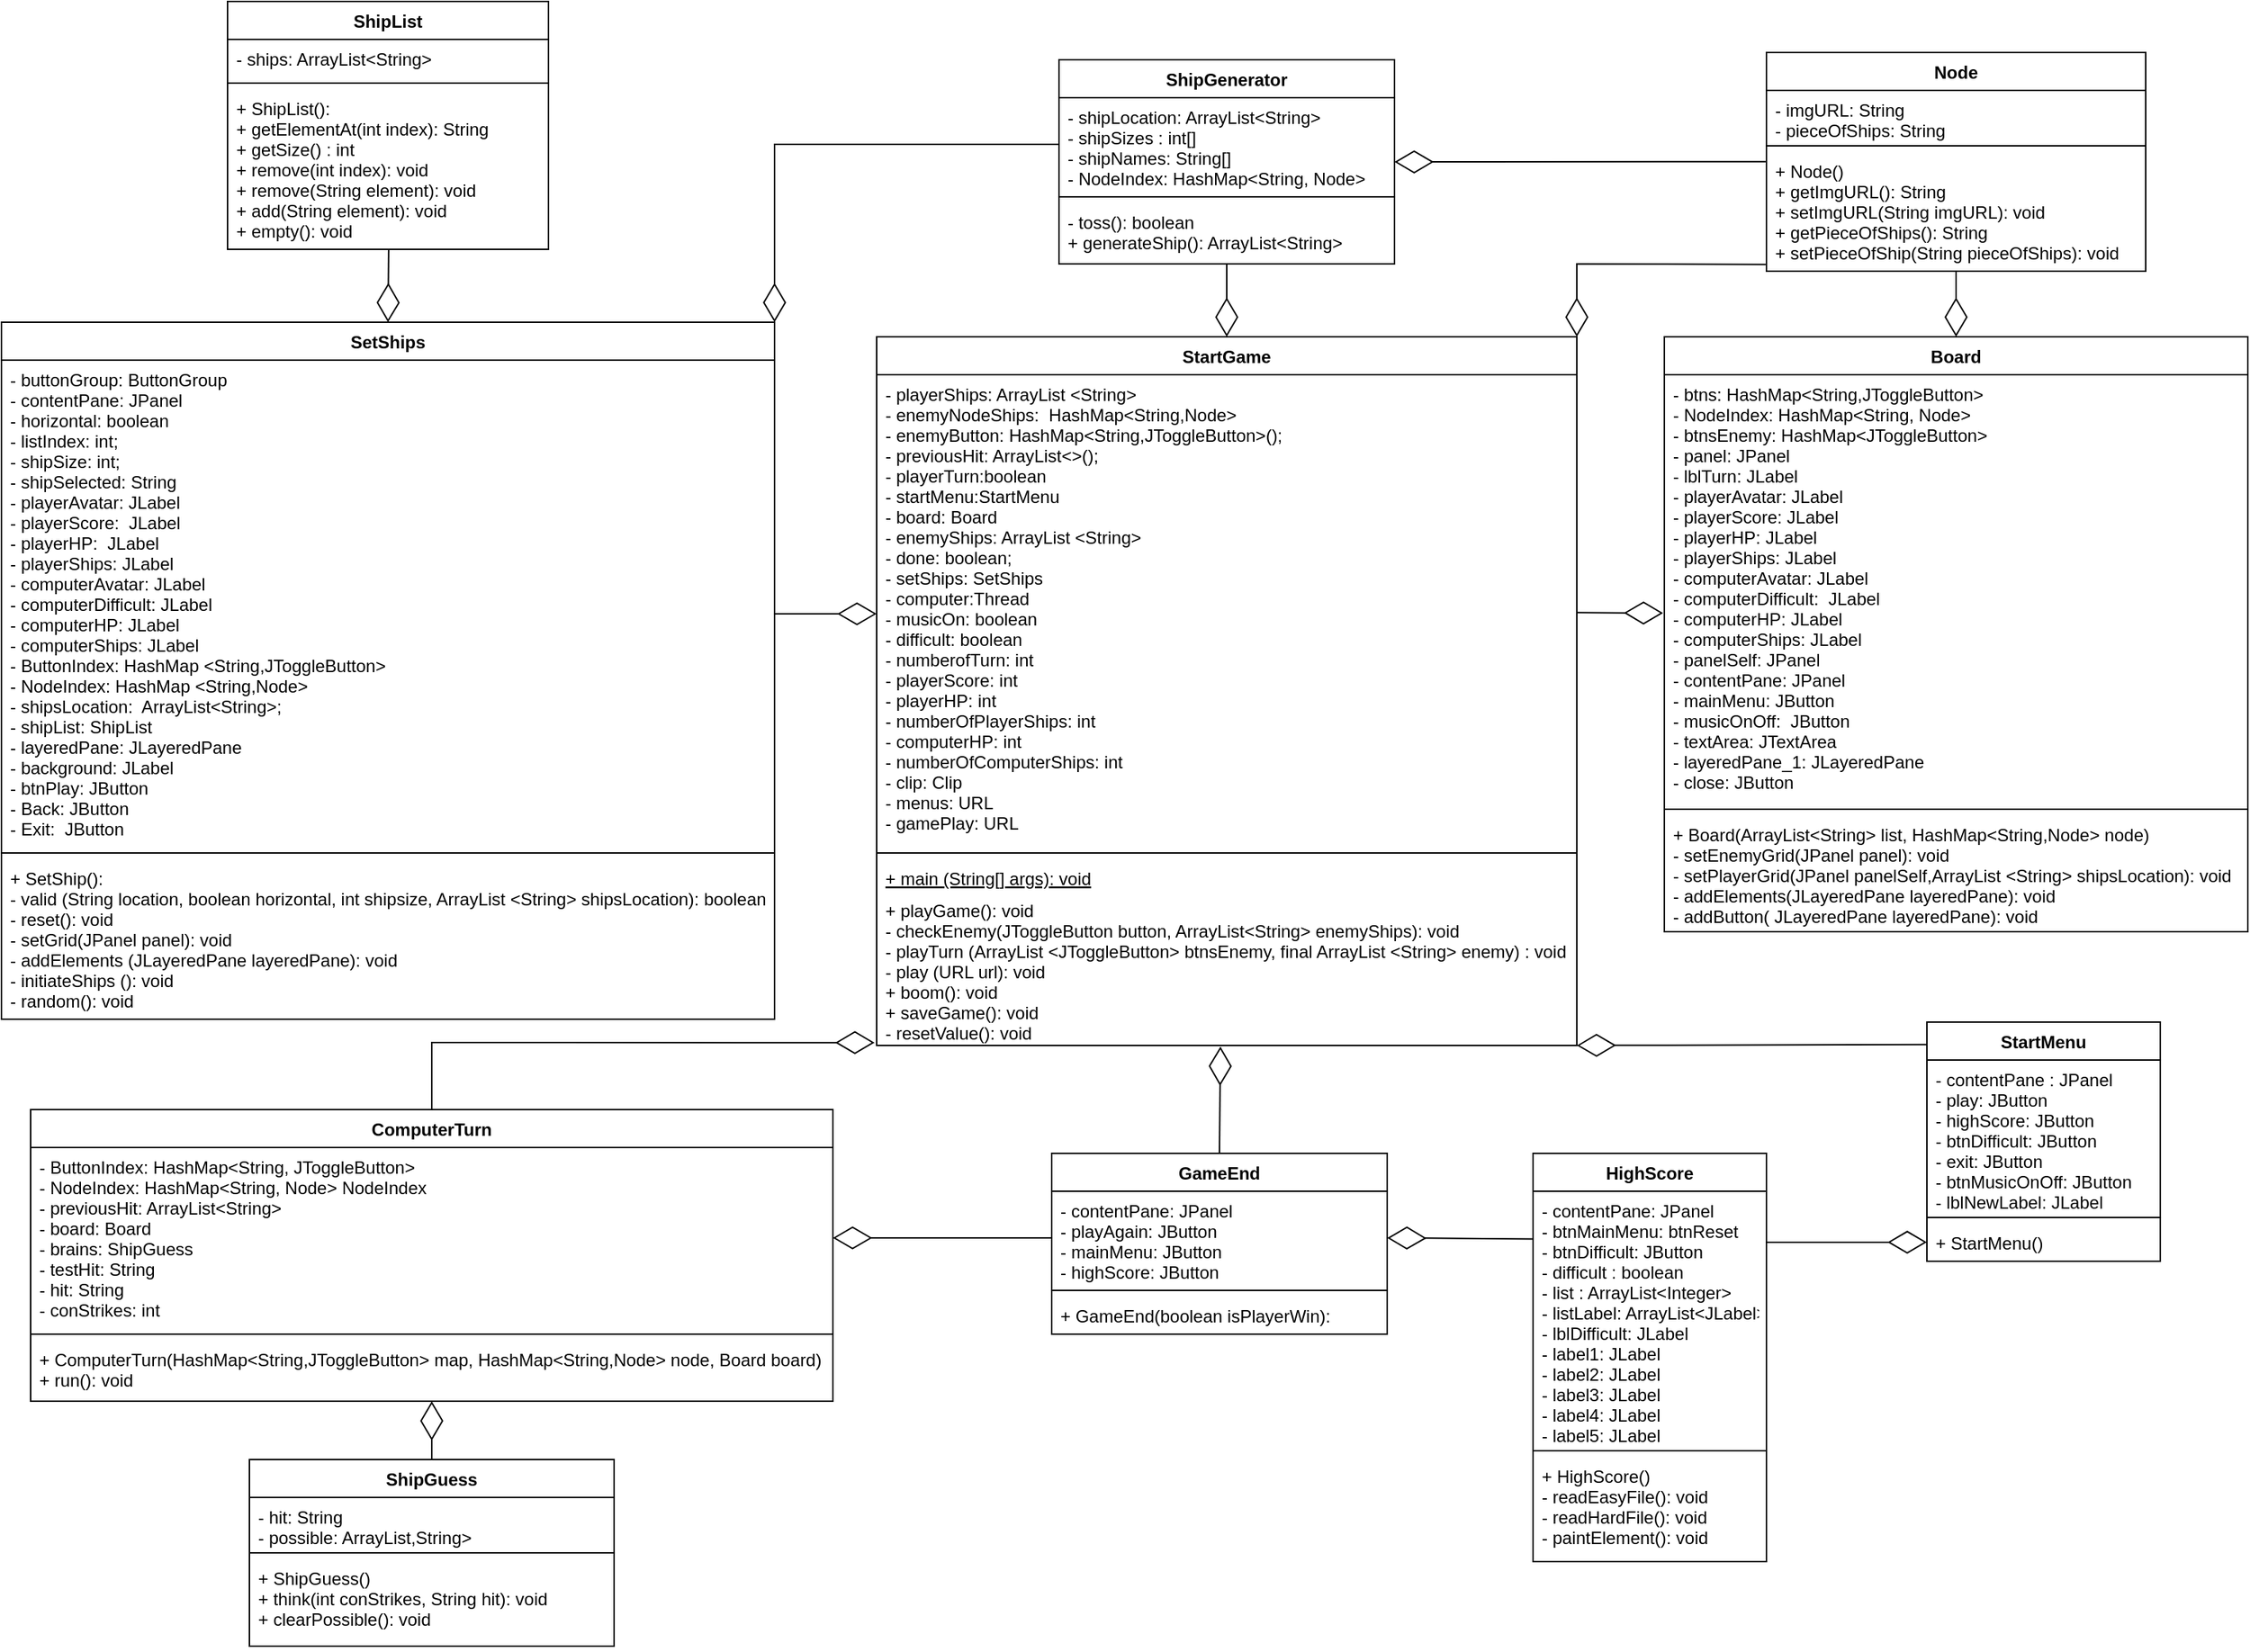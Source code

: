 <mxfile version="20.1.1" type="github" pages="7">
  <diagram id="C5RBs43oDa-KdzZeNtuy" name="UML">
    <mxGraphModel dx="1231" dy="695" grid="1" gridSize="10" guides="1" tooltips="1" connect="1" arrows="1" fold="1" page="1" pageScale="1" pageWidth="827" pageHeight="1169" math="0" shadow="0">
      <root>
        <mxCell id="WIyWlLk6GJQsqaUBKTNV-0" />
        <mxCell id="WIyWlLk6GJQsqaUBKTNV-1" parent="WIyWlLk6GJQsqaUBKTNV-0" />
        <mxCell id="0_zBpcaksDeCwq3W3Ob7-1" value="StartGame" style="swimlane;fontStyle=1;align=center;verticalAlign=top;childLayout=stackLayout;horizontal=1;startSize=26;horizontalStack=0;resizeParent=1;resizeParentMax=0;resizeLast=0;collapsible=1;marginBottom=0;" parent="WIyWlLk6GJQsqaUBKTNV-1" vertex="1">
          <mxGeometry x="650" y="250" width="480" height="486" as="geometry" />
        </mxCell>
        <mxCell id="0_zBpcaksDeCwq3W3Ob7-2" value="- playerShips: ArrayList &lt;String&gt;&#xa;- enemyNodeShips:  HashMap&lt;String,Node&gt;&#xa;- enemyButton: HashMap&lt;String,JToggleButton&gt;();&#xa;- previousHit: ArrayList&lt;&gt;();&#xa;- playerTurn:boolean&#xa;- startMenu:StartMenu&#xa;- board: Board&#xa;- enemyShips: ArrayList &lt;String&gt;&#xa;- done: boolean;&#xa;- setShips: SetShips&#xa;- computer:Thread&#xa;- musicOn: boolean&#xa;- difficult: boolean&#xa;- numberofTurn: int&#xa;- playerScore: int&#xa;- playerHP: int&#xa;- numberOfPlayerShips: int&#xa;- computerHP: int&#xa;- numberOfComputerShips: int&#xa;- clip: Clip&#xa;- menus: URL&#xa;- gamePlay: URL" style="text;strokeColor=none;fillColor=none;align=left;verticalAlign=top;spacingLeft=4;spacingRight=4;overflow=hidden;rotatable=0;points=[[0,0.5],[1,0.5]];portConstraint=eastwest;" parent="0_zBpcaksDeCwq3W3Ob7-1" vertex="1">
          <mxGeometry y="26" width="480" height="324" as="geometry" />
        </mxCell>
        <mxCell id="0_zBpcaksDeCwq3W3Ob7-3" value="" style="line;strokeWidth=1;fillColor=none;align=left;verticalAlign=middle;spacingTop=-1;spacingLeft=3;spacingRight=3;rotatable=0;labelPosition=right;points=[];portConstraint=eastwest;" parent="0_zBpcaksDeCwq3W3Ob7-1" vertex="1">
          <mxGeometry y="350" width="480" height="8" as="geometry" />
        </mxCell>
        <mxCell id="5ZzgYki-X8b_xH6MgA_5-2" value="+ main (String[] args): void" style="text;strokeColor=none;fillColor=none;align=left;verticalAlign=top;spacingLeft=4;spacingRight=4;overflow=hidden;rotatable=0;points=[[0,0.5],[1,0.5]];portConstraint=eastwest;fontStyle=4" parent="0_zBpcaksDeCwq3W3Ob7-1" vertex="1">
          <mxGeometry y="358" width="480" height="22" as="geometry" />
        </mxCell>
        <mxCell id="0_zBpcaksDeCwq3W3Ob7-4" value="+ playGame(): void&#xa;- checkEnemy(JToggleButton button, ArrayList&lt;String&gt; enemyShips): void&#xa;- playTurn (ArrayList &lt;JToggleButton&gt; btnsEnemy, final ArrayList &lt;String&gt; enemy) : void&#xa;- play (URL url): void&#xa;+ boom(): void&#xa;+ saveGame(): void&#xa;- resetValue(): void&#xa;" style="text;strokeColor=none;fillColor=none;align=left;verticalAlign=top;spacingLeft=4;spacingRight=4;overflow=hidden;rotatable=0;points=[[0,0.5],[1,0.5]];portConstraint=eastwest;" parent="0_zBpcaksDeCwq3W3Ob7-1" vertex="1">
          <mxGeometry y="380" width="480" height="106" as="geometry" />
        </mxCell>
        <mxCell id="0_zBpcaksDeCwq3W3Ob7-15" value="StartMenu" style="swimlane;fontStyle=1;align=center;verticalAlign=top;childLayout=stackLayout;horizontal=1;startSize=26;horizontalStack=0;resizeParent=1;resizeParentMax=0;resizeLast=0;collapsible=1;marginBottom=0;" parent="WIyWlLk6GJQsqaUBKTNV-1" vertex="1">
          <mxGeometry x="1370" y="720" width="160" height="164" as="geometry" />
        </mxCell>
        <mxCell id="0_zBpcaksDeCwq3W3Ob7-23" value="- contentPane : JPanel&#xa;- play: JButton&#xa;- highScore: JButton&#xa;- btnDifficult: JButton&#xa;- exit: JButton&#xa;- btnMusicOnOff: JButton&#xa;- lblNewLabel: JLabel" style="text;strokeColor=none;fillColor=none;align=left;verticalAlign=top;spacingLeft=4;spacingRight=4;overflow=hidden;rotatable=0;points=[[0,0.5],[1,0.5]];portConstraint=eastwest;" parent="0_zBpcaksDeCwq3W3Ob7-15" vertex="1">
          <mxGeometry y="26" width="160" height="104" as="geometry" />
        </mxCell>
        <mxCell id="0_zBpcaksDeCwq3W3Ob7-17" value="" style="line;strokeWidth=1;fillColor=none;align=left;verticalAlign=middle;spacingTop=-1;spacingLeft=3;spacingRight=3;rotatable=0;labelPosition=right;points=[];portConstraint=eastwest;" parent="0_zBpcaksDeCwq3W3Ob7-15" vertex="1">
          <mxGeometry y="130" width="160" height="8" as="geometry" />
        </mxCell>
        <mxCell id="0_zBpcaksDeCwq3W3Ob7-18" value="+ StartMenu()" style="text;strokeColor=none;fillColor=none;align=left;verticalAlign=top;spacingLeft=4;spacingRight=4;overflow=hidden;rotatable=0;points=[[0,0.5],[1,0.5]];portConstraint=eastwest;" parent="0_zBpcaksDeCwq3W3Ob7-15" vertex="1">
          <mxGeometry y="138" width="160" height="26" as="geometry" />
        </mxCell>
        <mxCell id="0_zBpcaksDeCwq3W3Ob7-22" value="" style="endArrow=diamondThin;endFill=0;endSize=24;html=1;rounded=0;entryX=1;entryY=1;entryDx=0;entryDy=0;entryPerimeter=0;exitX=-0.002;exitY=0.094;exitDx=0;exitDy=0;exitPerimeter=0;" parent="WIyWlLk6GJQsqaUBKTNV-1" source="0_zBpcaksDeCwq3W3Ob7-15" target="0_zBpcaksDeCwq3W3Ob7-4" edge="1">
          <mxGeometry width="160" relative="1" as="geometry">
            <mxPoint x="1370" y="730" as="sourcePoint" />
            <mxPoint x="560" y="70" as="targetPoint" />
            <Array as="points" />
          </mxGeometry>
        </mxCell>
        <mxCell id="0_zBpcaksDeCwq3W3Ob7-24" value="" style="endArrow=diamondThin;endFill=0;endSize=24;html=1;rounded=0;exitX=1;exitY=0.201;exitDx=0;exitDy=0;exitPerimeter=0;" parent="WIyWlLk6GJQsqaUBKTNV-1" source="0_zBpcaksDeCwq3W3Ob7-26" target="0_zBpcaksDeCwq3W3Ob7-18" edge="1">
          <mxGeometry width="160" relative="1" as="geometry">
            <mxPoint x="240" y="-100" as="sourcePoint" />
            <mxPoint x="380" y="-100" as="targetPoint" />
          </mxGeometry>
        </mxCell>
        <mxCell id="0_zBpcaksDeCwq3W3Ob7-25" value="HighScore" style="swimlane;fontStyle=1;align=center;verticalAlign=top;childLayout=stackLayout;horizontal=1;startSize=26;horizontalStack=0;resizeParent=1;resizeParentMax=0;resizeLast=0;collapsible=1;marginBottom=0;" parent="WIyWlLk6GJQsqaUBKTNV-1" vertex="1">
          <mxGeometry x="1100" y="810" width="160" height="280" as="geometry" />
        </mxCell>
        <mxCell id="0_zBpcaksDeCwq3W3Ob7-26" value="- contentPane: JPanel&#xa;- btnMainMenu: btnReset&#xa;- btnDifficult: JButton&#xa;- difficult : boolean&#xa;- list : ArrayList&lt;Integer&gt;&#xa;- listLabel: ArrayList&lt;JLabel&gt;&#xa;- lblDifficult: JLabel&#xa;- label1: JLabel&#xa;- label2: JLabel&#xa;- label3: JLabel&#xa;- label4: JLabel&#xa;- label5: JLabel" style="text;strokeColor=none;fillColor=none;align=left;verticalAlign=top;spacingLeft=4;spacingRight=4;overflow=hidden;rotatable=0;points=[[0,0.5],[1,0.5]];portConstraint=eastwest;" parent="0_zBpcaksDeCwq3W3Ob7-25" vertex="1">
          <mxGeometry y="26" width="160" height="174" as="geometry" />
        </mxCell>
        <mxCell id="0_zBpcaksDeCwq3W3Ob7-27" value="" style="line;strokeWidth=1;fillColor=none;align=left;verticalAlign=middle;spacingTop=-1;spacingLeft=3;spacingRight=3;rotatable=0;labelPosition=right;points=[];portConstraint=eastwest;" parent="0_zBpcaksDeCwq3W3Ob7-25" vertex="1">
          <mxGeometry y="200" width="160" height="8" as="geometry" />
        </mxCell>
        <mxCell id="0_zBpcaksDeCwq3W3Ob7-28" value="+ HighScore()&#xa;- readEasyFile(): void&#xa;- readHardFile(): void&#xa;- paintElement(): void" style="text;strokeColor=none;fillColor=none;align=left;verticalAlign=top;spacingLeft=4;spacingRight=4;overflow=hidden;rotatable=0;points=[[0,0.5],[1,0.5]];portConstraint=eastwest;" parent="0_zBpcaksDeCwq3W3Ob7-25" vertex="1">
          <mxGeometry y="208" width="160" height="72" as="geometry" />
        </mxCell>
        <mxCell id="0_zBpcaksDeCwq3W3Ob7-30" value="ShipList" style="swimlane;fontStyle=1;align=center;verticalAlign=top;childLayout=stackLayout;horizontal=1;startSize=26;horizontalStack=0;resizeParent=1;resizeParentMax=0;resizeLast=0;collapsible=1;marginBottom=0;" parent="WIyWlLk6GJQsqaUBKTNV-1" vertex="1">
          <mxGeometry x="205" y="20" width="220" height="170" as="geometry" />
        </mxCell>
        <mxCell id="0_zBpcaksDeCwq3W3Ob7-31" value="- ships: ArrayList&lt;String&gt;" style="text;strokeColor=none;fillColor=none;align=left;verticalAlign=top;spacingLeft=4;spacingRight=4;overflow=hidden;rotatable=0;points=[[0,0.5],[1,0.5]];portConstraint=eastwest;" parent="0_zBpcaksDeCwq3W3Ob7-30" vertex="1">
          <mxGeometry y="26" width="220" height="26" as="geometry" />
        </mxCell>
        <mxCell id="0_zBpcaksDeCwq3W3Ob7-32" value="" style="line;strokeWidth=1;fillColor=none;align=left;verticalAlign=middle;spacingTop=-1;spacingLeft=3;spacingRight=3;rotatable=0;labelPosition=right;points=[];portConstraint=eastwest;" parent="0_zBpcaksDeCwq3W3Ob7-30" vertex="1">
          <mxGeometry y="52" width="220" height="8" as="geometry" />
        </mxCell>
        <mxCell id="0_zBpcaksDeCwq3W3Ob7-33" value="+ ShipList():&#xa;+ getElementAt(int index): String&#xa;+ getSize() : int&#xa;+ remove(int index): void&#xa;+ remove(String element): void&#xa;+ add(String element): void&#xa;+ empty(): void" style="text;strokeColor=none;fillColor=none;align=left;verticalAlign=top;spacingLeft=4;spacingRight=4;overflow=hidden;rotatable=0;points=[[0,0.5],[1,0.5]];portConstraint=eastwest;" parent="0_zBpcaksDeCwq3W3Ob7-30" vertex="1">
          <mxGeometry y="60" width="220" height="110" as="geometry" />
        </mxCell>
        <mxCell id="wd6_GuGvfmllF0Qj1SvD-0" value="ShipGuess" style="swimlane;fontStyle=1;align=center;verticalAlign=top;childLayout=stackLayout;horizontal=1;startSize=26;horizontalStack=0;resizeParent=1;resizeParentMax=0;resizeLast=0;collapsible=1;marginBottom=0;" parent="WIyWlLk6GJQsqaUBKTNV-1" vertex="1">
          <mxGeometry x="220" y="1020" width="250" height="128" as="geometry" />
        </mxCell>
        <mxCell id="wd6_GuGvfmllF0Qj1SvD-1" value="- hit: String&#xa;- possible: ArrayList,String&gt; " style="text;strokeColor=none;fillColor=none;align=left;verticalAlign=top;spacingLeft=4;spacingRight=4;overflow=hidden;rotatable=0;points=[[0,0.5],[1,0.5]];portConstraint=eastwest;" parent="wd6_GuGvfmllF0Qj1SvD-0" vertex="1">
          <mxGeometry y="26" width="250" height="34" as="geometry" />
        </mxCell>
        <mxCell id="wd6_GuGvfmllF0Qj1SvD-2" value="" style="line;strokeWidth=1;fillColor=none;align=left;verticalAlign=middle;spacingTop=-1;spacingLeft=3;spacingRight=3;rotatable=0;labelPosition=right;points=[];portConstraint=eastwest;" parent="wd6_GuGvfmllF0Qj1SvD-0" vertex="1">
          <mxGeometry y="60" width="250" height="8" as="geometry" />
        </mxCell>
        <mxCell id="wd6_GuGvfmllF0Qj1SvD-3" value="+ ShipGuess()&#xa;+ think(int conStrikes, String hit): void&#xa;+ clearPossible(): void" style="text;strokeColor=none;fillColor=none;align=left;verticalAlign=top;spacingLeft=4;spacingRight=4;overflow=hidden;rotatable=0;points=[[0,0.5],[1,0.5]];portConstraint=eastwest;" parent="wd6_GuGvfmllF0Qj1SvD-0" vertex="1">
          <mxGeometry y="68" width="250" height="60" as="geometry" />
        </mxCell>
        <mxCell id="wd6_GuGvfmllF0Qj1SvD-4" value="ShipGenerator" style="swimlane;fontStyle=1;align=center;verticalAlign=top;childLayout=stackLayout;horizontal=1;startSize=26;horizontalStack=0;resizeParent=1;resizeParentMax=0;resizeLast=0;collapsible=1;marginBottom=0;" parent="WIyWlLk6GJQsqaUBKTNV-1" vertex="1">
          <mxGeometry x="775" y="60" width="230" height="140" as="geometry" />
        </mxCell>
        <mxCell id="wd6_GuGvfmllF0Qj1SvD-5" value="- shipLocation: ArrayList&lt;String&gt;&#xa;- shipSizes : int[]&#xa;- shipNames: String[]&#xa;- NodeIndex: HashMap&lt;String, Node&gt;" style="text;strokeColor=none;fillColor=none;align=left;verticalAlign=top;spacingLeft=4;spacingRight=4;overflow=hidden;rotatable=0;points=[[0,0.5],[1,0.5]];portConstraint=eastwest;" parent="wd6_GuGvfmllF0Qj1SvD-4" vertex="1">
          <mxGeometry y="26" width="230" height="64" as="geometry" />
        </mxCell>
        <mxCell id="wd6_GuGvfmllF0Qj1SvD-6" value="" style="line;strokeWidth=1;fillColor=none;align=left;verticalAlign=middle;spacingTop=-1;spacingLeft=3;spacingRight=3;rotatable=0;labelPosition=right;points=[];portConstraint=eastwest;" parent="wd6_GuGvfmllF0Qj1SvD-4" vertex="1">
          <mxGeometry y="90" width="230" height="8" as="geometry" />
        </mxCell>
        <mxCell id="wd6_GuGvfmllF0Qj1SvD-7" value="- toss(): boolean&#xa;+ generateShip(): ArrayList&lt;String&gt;" style="text;strokeColor=none;fillColor=none;align=left;verticalAlign=top;spacingLeft=4;spacingRight=4;overflow=hidden;rotatable=0;points=[[0,0.5],[1,0.5]];portConstraint=eastwest;" parent="wd6_GuGvfmllF0Qj1SvD-4" vertex="1">
          <mxGeometry y="98" width="230" height="42" as="geometry" />
        </mxCell>
        <mxCell id="wd6_GuGvfmllF0Qj1SvD-8" value="Node" style="swimlane;fontStyle=1;align=center;verticalAlign=top;childLayout=stackLayout;horizontal=1;startSize=26;horizontalStack=0;resizeParent=1;resizeParentMax=0;resizeLast=0;collapsible=1;marginBottom=0;" parent="WIyWlLk6GJQsqaUBKTNV-1" vertex="1">
          <mxGeometry x="1260" y="55" width="260" height="150" as="geometry" />
        </mxCell>
        <mxCell id="wd6_GuGvfmllF0Qj1SvD-9" value="- imgURL: String&#xa;- pieceOfShips: String" style="text;strokeColor=none;fillColor=none;align=left;verticalAlign=top;spacingLeft=4;spacingRight=4;overflow=hidden;rotatable=0;points=[[0,0.5],[1,0.5]];portConstraint=eastwest;" parent="wd6_GuGvfmllF0Qj1SvD-8" vertex="1">
          <mxGeometry y="26" width="260" height="34" as="geometry" />
        </mxCell>
        <mxCell id="wd6_GuGvfmllF0Qj1SvD-10" value="" style="line;strokeWidth=1;fillColor=none;align=left;verticalAlign=middle;spacingTop=-1;spacingLeft=3;spacingRight=3;rotatable=0;labelPosition=right;points=[];portConstraint=eastwest;" parent="wd6_GuGvfmllF0Qj1SvD-8" vertex="1">
          <mxGeometry y="60" width="260" height="8" as="geometry" />
        </mxCell>
        <mxCell id="wd6_GuGvfmllF0Qj1SvD-11" value="+ Node()&#xa;+ getImgURL(): String&#xa;+ setImgURL(String imgURL): void&#xa;+ getPieceOfShips(): String&#xa;+ setPieceOfShip(String pieceOfShips): void" style="text;strokeColor=none;fillColor=none;align=left;verticalAlign=top;spacingLeft=4;spacingRight=4;overflow=hidden;rotatable=0;points=[[0,0.5],[1,0.5]];portConstraint=eastwest;" parent="wd6_GuGvfmllF0Qj1SvD-8" vertex="1">
          <mxGeometry y="68" width="260" height="82" as="geometry" />
        </mxCell>
        <mxCell id="wd6_GuGvfmllF0Qj1SvD-12" value="GameEnd" style="swimlane;fontStyle=1;align=center;verticalAlign=top;childLayout=stackLayout;horizontal=1;startSize=26;horizontalStack=0;resizeParent=1;resizeParentMax=0;resizeLast=0;collapsible=1;marginBottom=0;" parent="WIyWlLk6GJQsqaUBKTNV-1" vertex="1">
          <mxGeometry x="770" y="810" width="230" height="124" as="geometry" />
        </mxCell>
        <mxCell id="wd6_GuGvfmllF0Qj1SvD-13" value="- contentPane: JPanel&#xa;- playAgain: JButton&#xa;- mainMenu: JButton&#xa;- highScore: JButton" style="text;strokeColor=none;fillColor=none;align=left;verticalAlign=top;spacingLeft=4;spacingRight=4;overflow=hidden;rotatable=0;points=[[0,0.5],[1,0.5]];portConstraint=eastwest;" parent="wd6_GuGvfmllF0Qj1SvD-12" vertex="1">
          <mxGeometry y="26" width="230" height="64" as="geometry" />
        </mxCell>
        <mxCell id="wd6_GuGvfmllF0Qj1SvD-14" value="" style="line;strokeWidth=1;fillColor=none;align=left;verticalAlign=middle;spacingTop=-1;spacingLeft=3;spacingRight=3;rotatable=0;labelPosition=right;points=[];portConstraint=eastwest;" parent="wd6_GuGvfmllF0Qj1SvD-12" vertex="1">
          <mxGeometry y="90" width="230" height="8" as="geometry" />
        </mxCell>
        <mxCell id="wd6_GuGvfmllF0Qj1SvD-15" value="+ GameEnd(boolean isPlayerWin):&#xa;" style="text;strokeColor=none;fillColor=none;align=left;verticalAlign=top;spacingLeft=4;spacingRight=4;overflow=hidden;rotatable=0;points=[[0,0.5],[1,0.5]];portConstraint=eastwest;" parent="wd6_GuGvfmllF0Qj1SvD-12" vertex="1">
          <mxGeometry y="98" width="230" height="26" as="geometry" />
        </mxCell>
        <mxCell id="wd6_GuGvfmllF0Qj1SvD-16" value="ComputerTurn" style="swimlane;fontStyle=1;align=center;verticalAlign=top;childLayout=stackLayout;horizontal=1;startSize=26;horizontalStack=0;resizeParent=1;resizeParentMax=0;resizeLast=0;collapsible=1;marginBottom=0;" parent="WIyWlLk6GJQsqaUBKTNV-1" vertex="1">
          <mxGeometry x="70" y="780" width="550" height="200" as="geometry" />
        </mxCell>
        <mxCell id="wd6_GuGvfmllF0Qj1SvD-17" value="- ButtonIndex: HashMap&lt;String, JToggleButton&gt;&#xa;- NodeIndex: HashMap&lt;String, Node&gt; NodeIndex&#xa;- previousHit: ArrayList&lt;String&gt;&#xa;- board: Board&#xa;- brains: ShipGuess&#xa;- testHit: String&#xa;- hit: String&#xa;- conStrikes: int" style="text;strokeColor=none;fillColor=none;align=left;verticalAlign=top;spacingLeft=4;spacingRight=4;overflow=hidden;rotatable=0;points=[[0,0.5],[1,0.5]];portConstraint=eastwest;" parent="wd6_GuGvfmllF0Qj1SvD-16" vertex="1">
          <mxGeometry y="26" width="550" height="124" as="geometry" />
        </mxCell>
        <mxCell id="wd6_GuGvfmllF0Qj1SvD-18" value="" style="line;strokeWidth=1;fillColor=none;align=left;verticalAlign=middle;spacingTop=-1;spacingLeft=3;spacingRight=3;rotatable=0;labelPosition=right;points=[];portConstraint=eastwest;" parent="wd6_GuGvfmllF0Qj1SvD-16" vertex="1">
          <mxGeometry y="150" width="550" height="8" as="geometry" />
        </mxCell>
        <mxCell id="wd6_GuGvfmllF0Qj1SvD-19" value="+ ComputerTurn(HashMap&lt;String,JToggleButton&gt; map, HashMap&lt;String,Node&gt; node, Board board)&#xa;+ run(): void&#xa;" style="text;strokeColor=none;fillColor=none;align=left;verticalAlign=top;spacingLeft=4;spacingRight=4;overflow=hidden;rotatable=0;points=[[0,0.5],[1,0.5]];portConstraint=eastwest;" parent="wd6_GuGvfmllF0Qj1SvD-16" vertex="1">
          <mxGeometry y="158" width="550" height="42" as="geometry" />
        </mxCell>
        <mxCell id="wd6_GuGvfmllF0Qj1SvD-20" value="Board" style="swimlane;fontStyle=1;align=center;verticalAlign=top;childLayout=stackLayout;horizontal=1;startSize=26;horizontalStack=0;resizeParent=1;resizeParentMax=0;resizeLast=0;collapsible=1;marginBottom=0;" parent="WIyWlLk6GJQsqaUBKTNV-1" vertex="1">
          <mxGeometry x="1190" y="250" width="400" height="408" as="geometry" />
        </mxCell>
        <mxCell id="wd6_GuGvfmllF0Qj1SvD-21" value="- btns: HashMap&lt;String,JToggleButton&gt;&#xa;- NodeIndex: HashMap&lt;String, Node&gt;&#xa;- btnsEnemy: HashMap&lt;JToggleButton&gt;&#xa;- panel: JPanel&#xa;- lblTurn: JLabel&#xa;- playerAvatar: JLabel&#xa;- playerScore: JLabel&#xa;- playerHP: JLabel&#xa;- playerShips: JLabel&#xa;- computerAvatar: JLabel&#xa;- computerDifficult:  JLabel&#xa;- computerHP: JLabel&#xa;- computerShips: JLabel&#xa;- panelSelf: JPanel&#xa;- contentPane: JPanel&#xa;- mainMenu: JButton&#xa;- musicOnOff:  JButton&#xa;- textArea: JTextArea&#xa;- layeredPane_1: JLayeredPane&#xa;- close: JButton&#xa;" style="text;strokeColor=none;fillColor=none;align=left;verticalAlign=top;spacingLeft=4;spacingRight=4;overflow=hidden;rotatable=0;points=[[0,0.5],[1,0.5]];portConstraint=eastwest;" parent="wd6_GuGvfmllF0Qj1SvD-20" vertex="1">
          <mxGeometry y="26" width="400" height="294" as="geometry" />
        </mxCell>
        <mxCell id="wd6_GuGvfmllF0Qj1SvD-22" value="" style="line;strokeWidth=1;fillColor=none;align=left;verticalAlign=middle;spacingTop=-1;spacingLeft=3;spacingRight=3;rotatable=0;labelPosition=right;points=[];portConstraint=eastwest;" parent="wd6_GuGvfmllF0Qj1SvD-20" vertex="1">
          <mxGeometry y="320" width="400" height="8" as="geometry" />
        </mxCell>
        <mxCell id="wd6_GuGvfmllF0Qj1SvD-23" value="+ Board(ArrayList&lt;String&gt; list, HashMap&lt;String,Node&gt; node)&#xa;- setEnemyGrid(JPanel panel): void&#xa;- setPlayerGrid(JPanel panelSelf,ArrayList &lt;String&gt; shipsLocation): void&#xa;- addElements(JLayeredPane layeredPane): void&#xa;- addButton( JLayeredPane layeredPane): void" style="text;strokeColor=none;fillColor=none;align=left;verticalAlign=top;spacingLeft=4;spacingRight=4;overflow=hidden;rotatable=0;points=[[0,0.5],[1,0.5]];portConstraint=eastwest;" parent="wd6_GuGvfmllF0Qj1SvD-20" vertex="1">
          <mxGeometry y="328" width="400" height="80" as="geometry" />
        </mxCell>
        <mxCell id="wd6_GuGvfmllF0Qj1SvD-24" value="" style="endArrow=diamondThin;endFill=0;endSize=24;html=1;rounded=0;entryX=-0.002;entryY=0.556;entryDx=0;entryDy=0;entryPerimeter=0;" parent="WIyWlLk6GJQsqaUBKTNV-1" source="0_zBpcaksDeCwq3W3Ob7-2" target="wd6_GuGvfmllF0Qj1SvD-21" edge="1">
          <mxGeometry width="160" relative="1" as="geometry">
            <mxPoint x="1060" y="350" as="sourcePoint" />
            <mxPoint x="1060" y="320" as="targetPoint" />
          </mxGeometry>
        </mxCell>
        <mxCell id="wd6_GuGvfmllF0Qj1SvD-28" value="" style="endArrow=diamondThin;endFill=0;endSize=24;html=1;rounded=0;exitX=0.5;exitY=0;exitDx=0;exitDy=0;entryX=0.491;entryY=1.007;entryDx=0;entryDy=0;entryPerimeter=0;" parent="WIyWlLk6GJQsqaUBKTNV-1" source="wd6_GuGvfmllF0Qj1SvD-12" target="0_zBpcaksDeCwq3W3Ob7-4" edge="1">
          <mxGeometry width="160" relative="1" as="geometry">
            <mxPoint x="860" y="610" as="sourcePoint" />
            <mxPoint x="1020" y="610" as="targetPoint" />
          </mxGeometry>
        </mxCell>
        <mxCell id="wd6_GuGvfmllF0Qj1SvD-30" value="SetShips" style="swimlane;fontStyle=1;align=center;verticalAlign=top;childLayout=stackLayout;horizontal=1;startSize=26;horizontalStack=0;resizeParent=1;resizeParentMax=0;resizeLast=0;collapsible=1;marginBottom=0;" parent="WIyWlLk6GJQsqaUBKTNV-1" vertex="1">
          <mxGeometry x="50" y="240" width="530" height="478" as="geometry" />
        </mxCell>
        <mxCell id="wd6_GuGvfmllF0Qj1SvD-31" value="- buttonGroup: ButtonGroup&#xa;- contentPane: JPanel&#xa;- horizontal: boolean&#xa;- listIndex: int;&#xa;- shipSize: int;&#xa;- shipSelected: String&#xa;- playerAvatar: JLabel&#xa;- playerScore:  JLabel&#xa;- playerHP:  JLabel&#xa;- playerShips: JLabel&#xa;- computerAvatar: JLabel&#xa;- computerDifficult: JLabel&#xa;- computerHP: JLabel&#xa;- computerShips: JLabel&#xa;- ButtonIndex: HashMap &lt;String,JToggleButton&gt;&#xa;- NodeIndex: HashMap &lt;String,Node&gt; &#xa;- shipsLocation:  ArrayList&lt;String&gt;;&#xa;- shipList: ShipList &#xa;- layeredPane: JLayeredPane&#xa;- background: JLabel&#xa;- btnPlay: JButton&#xa;- Back: JButton&#xa;- Exit:  JButton" style="text;strokeColor=none;fillColor=none;align=left;verticalAlign=top;spacingLeft=4;spacingRight=4;overflow=hidden;rotatable=0;points=[[0,0.5],[1,0.5]];portConstraint=eastwest;" parent="wd6_GuGvfmllF0Qj1SvD-30" vertex="1">
          <mxGeometry y="26" width="530" height="334" as="geometry" />
        </mxCell>
        <mxCell id="wd6_GuGvfmllF0Qj1SvD-32" value="" style="line;strokeWidth=1;fillColor=none;align=left;verticalAlign=middle;spacingTop=-1;spacingLeft=3;spacingRight=3;rotatable=0;labelPosition=right;points=[];portConstraint=eastwest;" parent="wd6_GuGvfmllF0Qj1SvD-30" vertex="1">
          <mxGeometry y="360" width="530" height="8" as="geometry" />
        </mxCell>
        <mxCell id="wd6_GuGvfmllF0Qj1SvD-33" value="+ SetShip():&#xa;- valid (String location, boolean horizontal, int shipsize, ArrayList &lt;String&gt; shipsLocation): boolean&#xa;- reset(): void&#xa;- setGrid(JPanel panel): void&#xa;- addElements (JLayeredPane layeredPane): void&#xa;- initiateShips (): void&#xa;- random(): void" style="text;strokeColor=none;fillColor=none;align=left;verticalAlign=top;spacingLeft=4;spacingRight=4;overflow=hidden;rotatable=0;points=[[0,0.5],[1,0.5]];portConstraint=eastwest;" parent="wd6_GuGvfmllF0Qj1SvD-30" vertex="1">
          <mxGeometry y="368" width="530" height="110" as="geometry" />
        </mxCell>
        <mxCell id="iO5WkP6nYh-C8hUByfU6-0" value="" style="endArrow=diamondThin;endFill=0;endSize=24;html=1;rounded=0;exitX=0;exitY=0.5;exitDx=0;exitDy=0;entryX=1;entryY=0.5;entryDx=0;entryDy=0;" parent="WIyWlLk6GJQsqaUBKTNV-1" source="wd6_GuGvfmllF0Qj1SvD-13" target="wd6_GuGvfmllF0Qj1SvD-17" edge="1">
          <mxGeometry width="160" relative="1" as="geometry">
            <mxPoint x="710" y="842" as="sourcePoint" />
            <mxPoint x="740" y="830" as="targetPoint" />
          </mxGeometry>
        </mxCell>
        <mxCell id="iO5WkP6nYh-C8hUByfU6-2" value="" style="endArrow=diamondThin;endFill=0;endSize=24;html=1;rounded=0;exitX=0.5;exitY=0;exitDx=0;exitDy=0;entryX=-0.003;entryY=0.982;entryDx=0;entryDy=0;entryPerimeter=0;" parent="WIyWlLk6GJQsqaUBKTNV-1" source="wd6_GuGvfmllF0Qj1SvD-16" target="0_zBpcaksDeCwq3W3Ob7-4" edge="1">
          <mxGeometry width="160" relative="1" as="geometry">
            <mxPoint x="410" y="620" as="sourcePoint" />
            <mxPoint x="570" y="620" as="targetPoint" />
            <Array as="points">
              <mxPoint x="345" y="734" />
            </Array>
          </mxGeometry>
        </mxCell>
        <mxCell id="iO5WkP6nYh-C8hUByfU6-3" value="" style="endArrow=diamondThin;endFill=0;endSize=24;html=1;rounded=0;entryX=1;entryY=0.5;entryDx=0;entryDy=0;exitX=0.001;exitY=0.188;exitDx=0;exitDy=0;exitPerimeter=0;" parent="WIyWlLk6GJQsqaUBKTNV-1" source="0_zBpcaksDeCwq3W3Ob7-26" target="wd6_GuGvfmllF0Qj1SvD-13" edge="1">
          <mxGeometry width="160" relative="1" as="geometry">
            <mxPoint x="1180" y="910" as="sourcePoint" />
            <mxPoint x="1240" y="840" as="targetPoint" />
          </mxGeometry>
        </mxCell>
        <mxCell id="iO5WkP6nYh-C8hUByfU6-4" value="" style="endArrow=diamondThin;endFill=0;endSize=24;html=1;rounded=0;" parent="WIyWlLk6GJQsqaUBKTNV-1" edge="1">
          <mxGeometry width="160" relative="1" as="geometry">
            <mxPoint x="580" y="440" as="sourcePoint" />
            <mxPoint x="650" y="440" as="targetPoint" />
          </mxGeometry>
        </mxCell>
        <mxCell id="iO5WkP6nYh-C8hUByfU6-5" value="" style="endArrow=diamondThin;endFill=0;endSize=24;html=1;rounded=0;exitX=0.502;exitY=1.003;exitDx=0;exitDy=0;exitPerimeter=0;entryX=0.5;entryY=0;entryDx=0;entryDy=0;" parent="WIyWlLk6GJQsqaUBKTNV-1" source="0_zBpcaksDeCwq3W3Ob7-33" target="wd6_GuGvfmllF0Qj1SvD-30" edge="1">
          <mxGeometry width="160" relative="1" as="geometry">
            <mxPoint x="930" y="310" as="sourcePoint" />
            <mxPoint x="1090" y="310" as="targetPoint" />
          </mxGeometry>
        </mxCell>
        <mxCell id="iO5WkP6nYh-C8hUByfU6-6" value="" style="endArrow=diamondThin;endFill=0;endSize=24;html=1;rounded=0;exitX=0.5;exitY=0;exitDx=0;exitDy=0;" parent="WIyWlLk6GJQsqaUBKTNV-1" source="wd6_GuGvfmllF0Qj1SvD-0" target="wd6_GuGvfmllF0Qj1SvD-19" edge="1">
          <mxGeometry width="160" relative="1" as="geometry">
            <mxPoint x="730" y="1200" as="sourcePoint" />
            <mxPoint x="890" y="1200" as="targetPoint" />
          </mxGeometry>
        </mxCell>
        <mxCell id="iO5WkP6nYh-C8hUByfU6-7" value="" style="endArrow=diamondThin;endFill=0;endSize=24;html=1;rounded=0;exitX=0.5;exitY=1;exitDx=0;exitDy=0;exitPerimeter=0;entryX=0.5;entryY=0;entryDx=0;entryDy=0;" parent="WIyWlLk6GJQsqaUBKTNV-1" source="wd6_GuGvfmllF0Qj1SvD-7" target="0_zBpcaksDeCwq3W3Ob7-1" edge="1">
          <mxGeometry width="160" relative="1" as="geometry">
            <mxPoint x="730" y="410" as="sourcePoint" />
            <mxPoint x="890" y="410" as="targetPoint" />
          </mxGeometry>
        </mxCell>
        <mxCell id="iO5WkP6nYh-C8hUByfU6-8" value="" style="endArrow=diamondThin;endFill=0;endSize=24;html=1;rounded=0;entryX=1;entryY=0.688;entryDx=0;entryDy=0;entryPerimeter=0;exitX=-0.002;exitY=0.084;exitDx=0;exitDy=0;exitPerimeter=0;" parent="WIyWlLk6GJQsqaUBKTNV-1" source="wd6_GuGvfmllF0Qj1SvD-11" target="wd6_GuGvfmllF0Qj1SvD-5" edge="1">
          <mxGeometry width="160" relative="1" as="geometry">
            <mxPoint x="1300" y="130" as="sourcePoint" />
            <mxPoint x="1280" y="-88.71" as="targetPoint" />
          </mxGeometry>
        </mxCell>
        <mxCell id="iO5WkP6nYh-C8hUByfU6-9" value="" style="endArrow=diamondThin;endFill=0;endSize=24;html=1;rounded=0;entryX=0.5;entryY=0;entryDx=0;entryDy=0;" parent="WIyWlLk6GJQsqaUBKTNV-1" source="wd6_GuGvfmllF0Qj1SvD-11" target="wd6_GuGvfmllF0Qj1SvD-20" edge="1">
          <mxGeometry width="160" relative="1" as="geometry">
            <mxPoint x="1430" y="210" as="sourcePoint" />
            <mxPoint x="1220" y="-160" as="targetPoint" />
            <Array as="points" />
          </mxGeometry>
        </mxCell>
        <mxCell id="iO5WkP6nYh-C8hUByfU6-11" value="" style="endArrow=diamondThin;endFill=0;endSize=24;html=1;rounded=0;entryX=1;entryY=0;entryDx=0;entryDy=0;exitX=0;exitY=0.5;exitDx=0;exitDy=0;" parent="WIyWlLk6GJQsqaUBKTNV-1" source="wd6_GuGvfmllF0Qj1SvD-5" target="wd6_GuGvfmllF0Qj1SvD-30" edge="1">
          <mxGeometry width="160" relative="1" as="geometry">
            <mxPoint x="770" y="30" as="sourcePoint" />
            <mxPoint x="550" y="20" as="targetPoint" />
            <Array as="points">
              <mxPoint x="580" y="118" />
            </Array>
          </mxGeometry>
        </mxCell>
        <mxCell id="Hn-9m0ozHneX196CQrgr-0" value="" style="endArrow=diamondThin;endFill=0;endSize=24;html=1;rounded=0;exitX=-0.002;exitY=0.943;exitDx=0;exitDy=0;entryX=1;entryY=0;entryDx=0;entryDy=0;exitPerimeter=0;" parent="WIyWlLk6GJQsqaUBKTNV-1" source="wd6_GuGvfmllF0Qj1SvD-11" target="0_zBpcaksDeCwq3W3Ob7-1" edge="1">
          <mxGeometry width="160" relative="1" as="geometry">
            <mxPoint x="1060" y="30" as="sourcePoint" />
            <mxPoint x="1220" y="30" as="targetPoint" />
            <Array as="points">
              <mxPoint x="1130" y="200" />
            </Array>
          </mxGeometry>
        </mxCell>
      </root>
    </mxGraphModel>
  </diagram>
  <diagram id="tF8Au3-olGF32qq5376A" name="USECASE tổng quát">
    <mxGraphModel dx="1231" dy="695" grid="1" gridSize="10" guides="1" tooltips="1" connect="1" arrows="1" fold="1" page="1" pageScale="1" pageWidth="827" pageHeight="1169" math="0" shadow="0">
      <root>
        <mxCell id="0" />
        <mxCell id="1" parent="0" />
        <mxCell id="PVCuRrwvSmHZwgG6Lpev-7" value="Player" style="shape=umlActor;verticalLabelPosition=bottom;verticalAlign=top;html=1;outlineConnect=0;strokeColor=default;" parent="1" vertex="1">
          <mxGeometry x="20" y="320" width="30" height="60" as="geometry" />
        </mxCell>
        <mxCell id="PVCuRrwvSmHZwgG6Lpev-8" value="" style="endArrow=none;html=1;rounded=0;" parent="1" source="PVCuRrwvSmHZwgG6Lpev-7" edge="1">
          <mxGeometry width="50" height="50" relative="1" as="geometry">
            <mxPoint x="340" y="420" as="sourcePoint" />
            <mxPoint x="160" y="350" as="targetPoint" />
          </mxGeometry>
        </mxCell>
        <mxCell id="PVCuRrwvSmHZwgG6Lpev-9" value="Play Game" style="ellipse;whiteSpace=wrap;html=1;strokeColor=default;" parent="1" vertex="1">
          <mxGeometry x="160" y="310" width="120" height="80" as="geometry" />
        </mxCell>
        <mxCell id="PVCuRrwvSmHZwgG6Lpev-10" value="" style="endArrow=none;html=1;rounded=0;exitX=1;exitY=0.5;exitDx=0;exitDy=0;entryX=0;entryY=0.5;entryDx=0;entryDy=0;" parent="1" source="PVCuRrwvSmHZwgG6Lpev-9" target="PVCuRrwvSmHZwgG6Lpev-11" edge="1">
          <mxGeometry width="50" height="50" relative="1" as="geometry">
            <mxPoint x="340" y="420" as="sourcePoint" />
            <mxPoint x="360" y="350" as="targetPoint" />
          </mxGeometry>
        </mxCell>
        <mxCell id="PVCuRrwvSmHZwgG6Lpev-11" value="Set Ships" style="ellipse;whiteSpace=wrap;html=1;strokeColor=default;" parent="1" vertex="1">
          <mxGeometry x="320" y="310" width="120" height="80" as="geometry" />
        </mxCell>
        <mxCell id="PVCuRrwvSmHZwgG6Lpev-12" value="Fight" style="ellipse;whiteSpace=wrap;html=1;strokeColor=default;" parent="1" vertex="1">
          <mxGeometry x="480" y="310" width="120" height="80" as="geometry" />
        </mxCell>
        <mxCell id="PVCuRrwvSmHZwgG6Lpev-13" value="" style="endArrow=none;html=1;rounded=0;entryX=0;entryY=0.5;entryDx=0;entryDy=0;exitX=1;exitY=0.5;exitDx=0;exitDy=0;" parent="1" source="PVCuRrwvSmHZwgG6Lpev-11" target="PVCuRrwvSmHZwgG6Lpev-12" edge="1">
          <mxGeometry width="50" height="50" relative="1" as="geometry">
            <mxPoint x="340" y="420" as="sourcePoint" />
            <mxPoint x="390" y="370" as="targetPoint" />
          </mxGeometry>
        </mxCell>
        <mxCell id="PVCuRrwvSmHZwgG6Lpev-14" value="End Game" style="ellipse;whiteSpace=wrap;html=1;strokeColor=default;" parent="1" vertex="1">
          <mxGeometry x="640" y="310" width="120" height="80" as="geometry" />
        </mxCell>
        <mxCell id="PVCuRrwvSmHZwgG6Lpev-15" value="" style="endArrow=none;html=1;rounded=0;entryX=0;entryY=0.5;entryDx=0;entryDy=0;exitX=1;exitY=0.5;exitDx=0;exitDy=0;" parent="1" source="PVCuRrwvSmHZwgG6Lpev-12" target="PVCuRrwvSmHZwgG6Lpev-14" edge="1">
          <mxGeometry width="50" height="50" relative="1" as="geometry">
            <mxPoint x="340" y="420" as="sourcePoint" />
            <mxPoint x="390" y="370" as="targetPoint" />
          </mxGeometry>
        </mxCell>
        <mxCell id="PVCuRrwvSmHZwgG6Lpev-18" value="" style="endArrow=none;html=1;rounded=0;" parent="1" edge="1">
          <mxGeometry width="50" height="50" relative="1" as="geometry">
            <mxPoint x="80" y="480" as="sourcePoint" />
            <mxPoint x="80" y="240" as="targetPoint" />
          </mxGeometry>
        </mxCell>
      </root>
    </mxGraphModel>
  </diagram>
  <diagram id="9BRpGPmEaLudOfs43074" name="USECASE Play Game">
    <mxGraphModel dx="1231" dy="695" grid="1" gridSize="10" guides="1" tooltips="1" connect="1" arrows="1" fold="1" page="1" pageScale="1" pageWidth="827" pageHeight="1169" math="0" shadow="0">
      <root>
        <mxCell id="0" />
        <mxCell id="1" parent="0" />
        <mxCell id="_m76Gi0EPtyf8xCHKLda-1" value="Play Game" style="ellipse;whiteSpace=wrap;html=1;strokeColor=default;" parent="1" vertex="1">
          <mxGeometry x="350" y="320" width="120" height="80" as="geometry" />
        </mxCell>
        <mxCell id="_fY5ud300w4sbtWL9eM7-1" value="Set Sound" style="ellipse;whiteSpace=wrap;html=1;strokeColor=default;" parent="1" vertex="1">
          <mxGeometry y="400" width="120" height="80" as="geometry" />
        </mxCell>
        <mxCell id="_fY5ud300w4sbtWL9eM7-2" value="View Rule" style="ellipse;whiteSpace=wrap;html=1;strokeColor=default;" parent="1" vertex="1">
          <mxGeometry x="120" y="470" width="120" height="80" as="geometry" />
        </mxCell>
        <mxCell id="_fY5ud300w4sbtWL9eM7-3" value="View HighScore" style="ellipse;whiteSpace=wrap;html=1;strokeColor=default;" parent="1" vertex="1">
          <mxGeometry x="280" y="500" width="120" height="80" as="geometry" />
        </mxCell>
        <mxCell id="_fY5ud300w4sbtWL9eM7-4" value="Set Mode" style="ellipse;whiteSpace=wrap;html=1;strokeColor=default;" parent="1" vertex="1">
          <mxGeometry x="430" y="500" width="120" height="80" as="geometry" />
        </mxCell>
        <mxCell id="_fY5ud300w4sbtWL9eM7-5" value="Play" style="ellipse;whiteSpace=wrap;html=1;strokeColor=default;" parent="1" vertex="1">
          <mxGeometry x="580" y="460" width="120" height="80" as="geometry" />
        </mxCell>
        <mxCell id="_fY5ud300w4sbtWL9eM7-6" value="Exit" style="ellipse;whiteSpace=wrap;html=1;strokeColor=default;" parent="1" vertex="1">
          <mxGeometry x="700" y="380" width="120" height="80" as="geometry" />
        </mxCell>
        <mxCell id="_fY5ud300w4sbtWL9eM7-8" value=".&lt;span style=&quot;font-size: 12px; background-color: rgb(248, 249, 250);&quot;&gt;&amp;lt;&amp;lt;extend&amp;gt;&amp;gt;&lt;/span&gt;" style="endArrow=block;dashed=1;endFill=0;endSize=12;html=1;rounded=0;exitX=1;exitY=0;exitDx=0;exitDy=0;entryX=0;entryY=0.5;entryDx=0;entryDy=0;" parent="1" source="_fY5ud300w4sbtWL9eM7-1" target="_m76Gi0EPtyf8xCHKLda-1" edge="1">
          <mxGeometry width="160" relative="1" as="geometry">
            <mxPoint x="330" y="460" as="sourcePoint" />
            <mxPoint x="490" y="460" as="targetPoint" />
          </mxGeometry>
        </mxCell>
        <mxCell id="_fY5ud300w4sbtWL9eM7-9" value="" style="endArrow=block;dashed=1;endFill=0;endSize=12;html=1;rounded=0;entryX=0.5;entryY=0;entryDx=0;entryDy=0;" parent="1" source="_m76Gi0EPtyf8xCHKLda-1" target="_fY5ud300w4sbtWL9eM7-4" edge="1">
          <mxGeometry width="160" relative="1" as="geometry">
            <mxPoint x="330" y="460" as="sourcePoint" />
            <mxPoint x="490" y="460" as="targetPoint" />
          </mxGeometry>
        </mxCell>
        <mxCell id="_fY5ud300w4sbtWL9eM7-19" value="&amp;lt;&amp;lt;include&amp;gt;&amp;gt;" style="edgeLabel;html=1;align=center;verticalAlign=middle;resizable=0;points=[];" parent="_fY5ud300w4sbtWL9eM7-9" vertex="1" connectable="0">
          <mxGeometry x="0.128" relative="1" as="geometry">
            <mxPoint as="offset" />
          </mxGeometry>
        </mxCell>
        <mxCell id="_fY5ud300w4sbtWL9eM7-10" value="" style="endArrow=block;dashed=1;endFill=0;endSize=12;html=1;rounded=0;exitX=0;exitY=0;exitDx=0;exitDy=0;entryX=1;entryY=0.5;entryDx=0;entryDy=0;" parent="1" source="_fY5ud300w4sbtWL9eM7-6" target="_m76Gi0EPtyf8xCHKLda-1" edge="1">
          <mxGeometry width="160" relative="1" as="geometry">
            <mxPoint x="620" y="360" as="sourcePoint" />
            <mxPoint x="780" y="360" as="targetPoint" />
          </mxGeometry>
        </mxCell>
        <mxCell id="_fY5ud300w4sbtWL9eM7-18" value="&lt;span style=&quot;font-size: 12px; background-color: rgb(248, 249, 250);&quot;&gt;&amp;lt;&amp;lt;extend&amp;gt;&amp;gt;&lt;/span&gt;" style="edgeLabel;html=1;align=center;verticalAlign=middle;resizable=0;points=[];" parent="_fY5ud300w4sbtWL9eM7-10" vertex="1" connectable="0">
          <mxGeometry x="-0.24" y="2" relative="1" as="geometry">
            <mxPoint y="1" as="offset" />
          </mxGeometry>
        </mxCell>
        <mxCell id="_fY5ud300w4sbtWL9eM7-11" value="" style="endArrow=block;dashed=1;endFill=0;endSize=12;html=1;rounded=0;exitX=0;exitY=0;exitDx=0;exitDy=0;" parent="1" source="_fY5ud300w4sbtWL9eM7-5" target="_m76Gi0EPtyf8xCHKLda-1" edge="1">
          <mxGeometry width="160" relative="1" as="geometry">
            <mxPoint x="440" y="360" as="sourcePoint" />
            <mxPoint x="600" y="360" as="targetPoint" />
          </mxGeometry>
        </mxCell>
        <mxCell id="_fY5ud300w4sbtWL9eM7-17" value="&lt;span style=&quot;font-size: 12px; background-color: rgb(248, 249, 250);&quot;&gt;&amp;lt;&amp;lt;extend&amp;gt;&amp;gt;&lt;/span&gt;" style="edgeLabel;html=1;align=center;verticalAlign=middle;resizable=0;points=[];" parent="_fY5ud300w4sbtWL9eM7-11" vertex="1" connectable="0">
          <mxGeometry x="-0.15" relative="1" as="geometry">
            <mxPoint x="-1" as="offset" />
          </mxGeometry>
        </mxCell>
        <mxCell id="_fY5ud300w4sbtWL9eM7-12" value="" style="endArrow=block;dashed=1;endFill=0;endSize=12;html=1;rounded=0;exitX=0.5;exitY=0;exitDx=0;exitDy=0;entryX=0.5;entryY=1;entryDx=0;entryDy=0;" parent="1" source="_fY5ud300w4sbtWL9eM7-3" target="_m76Gi0EPtyf8xCHKLda-1" edge="1">
          <mxGeometry width="160" relative="1" as="geometry">
            <mxPoint x="330" y="460" as="sourcePoint" />
            <mxPoint x="490" y="460" as="targetPoint" />
          </mxGeometry>
        </mxCell>
        <mxCell id="_fY5ud300w4sbtWL9eM7-16" value="&lt;span style=&quot;font-size: 12px; background-color: rgb(248, 249, 250);&quot;&gt;&amp;lt;&amp;lt;extend&amp;gt;&amp;gt;&lt;/span&gt;" style="edgeLabel;html=1;align=center;verticalAlign=middle;resizable=0;points=[];" parent="_fY5ud300w4sbtWL9eM7-12" vertex="1" connectable="0">
          <mxGeometry x="-0.221" y="-3" relative="1" as="geometry">
            <mxPoint as="offset" />
          </mxGeometry>
        </mxCell>
        <mxCell id="_fY5ud300w4sbtWL9eM7-13" value="" style="endArrow=block;dashed=1;endFill=0;endSize=12;html=1;rounded=0;exitX=1;exitY=0;exitDx=0;exitDy=0;entryX=0;entryY=1;entryDx=0;entryDy=0;" parent="1" source="_fY5ud300w4sbtWL9eM7-2" target="_m76Gi0EPtyf8xCHKLda-1" edge="1">
          <mxGeometry width="160" relative="1" as="geometry">
            <mxPoint x="330" y="460" as="sourcePoint" />
            <mxPoint x="490" y="460" as="targetPoint" />
          </mxGeometry>
        </mxCell>
        <mxCell id="_fY5ud300w4sbtWL9eM7-15" value="&lt;span style=&quot;font-size: 12px; background-color: rgb(248, 249, 250);&quot;&gt;&amp;lt;&amp;lt;extend&amp;gt;&amp;gt;&lt;/span&gt;" style="edgeLabel;html=1;align=center;verticalAlign=middle;resizable=0;points=[];" parent="_fY5ud300w4sbtWL9eM7-13" vertex="1" connectable="0">
          <mxGeometry x="-0.099" y="3" relative="1" as="geometry">
            <mxPoint as="offset" />
          </mxGeometry>
        </mxCell>
      </root>
    </mxGraphModel>
  </diagram>
  <diagram id="CFlMl9b3xsBLCgWiwQiw" name="USECASE Set Ship">
    <mxGraphModel dx="1231" dy="695" grid="1" gridSize="10" guides="1" tooltips="1" connect="1" arrows="1" fold="1" page="1" pageScale="1" pageWidth="827" pageHeight="1169" math="0" shadow="0">
      <root>
        <mxCell id="0" />
        <mxCell id="1" parent="0" />
        <mxCell id="qq47w3Vf7YDeB6oIewED-1" value="Set Ship" style="ellipse;whiteSpace=wrap;html=1;strokeColor=default;" parent="1" vertex="1">
          <mxGeometry x="310" y="210" width="120" height="80" as="geometry" />
        </mxCell>
        <mxCell id="1EjwIoBlxBzmLnlfTvAp-1" value="Select Ship" style="ellipse;whiteSpace=wrap;html=1;strokeColor=default;" parent="1" vertex="1">
          <mxGeometry x="170" y="330" width="120" height="80" as="geometry" />
        </mxCell>
        <mxCell id="1EjwIoBlxBzmLnlfTvAp-2" value="Size" style="ellipse;whiteSpace=wrap;html=1;strokeColor=default;" parent="1" vertex="1">
          <mxGeometry x="170" y="480" width="120" height="80" as="geometry" />
        </mxCell>
        <mxCell id="1EjwIoBlxBzmLnlfTvAp-3" value="Place Ship&lt;br&gt;" style="ellipse;whiteSpace=wrap;html=1;strokeColor=default;" parent="1" vertex="1">
          <mxGeometry x="470" y="330" width="120" height="80" as="geometry" />
        </mxCell>
        <mxCell id="1EjwIoBlxBzmLnlfTvAp-4" value="Vertical" style="ellipse;whiteSpace=wrap;html=1;strokeColor=default;" parent="1" vertex="1">
          <mxGeometry x="360" y="480" width="120" height="80" as="geometry" />
        </mxCell>
        <mxCell id="1EjwIoBlxBzmLnlfTvAp-5" value="Horizontal" style="ellipse;whiteSpace=wrap;html=1;strokeColor=default;" parent="1" vertex="1">
          <mxGeometry x="570" y="480" width="120" height="80" as="geometry" />
        </mxCell>
        <mxCell id="1EjwIoBlxBzmLnlfTvAp-6" value="" style="endArrow=block;dashed=1;endFill=0;endSize=12;html=1;rounded=0;exitX=0;exitY=1;exitDx=0;exitDy=0;" parent="1" source="qq47w3Vf7YDeB6oIewED-1" target="1EjwIoBlxBzmLnlfTvAp-1" edge="1">
          <mxGeometry width="160" relative="1" as="geometry">
            <mxPoint x="330" y="450" as="sourcePoint" />
            <mxPoint x="490" y="450" as="targetPoint" />
          </mxGeometry>
        </mxCell>
        <mxCell id="1EjwIoBlxBzmLnlfTvAp-11" value="&amp;lt;&amp;lt;include&amp;gt;&amp;gt;" style="edgeLabel;html=1;align=center;verticalAlign=middle;resizable=0;points=[];" parent="1EjwIoBlxBzmLnlfTvAp-6" vertex="1" connectable="0">
          <mxGeometry x="-0.204" y="-1" relative="1" as="geometry">
            <mxPoint as="offset" />
          </mxGeometry>
        </mxCell>
        <mxCell id="1EjwIoBlxBzmLnlfTvAp-7" value="&amp;lt;&amp;lt;include&amp;gt;&amp;gt;" style="endArrow=block;dashed=1;endFill=0;endSize=12;html=1;rounded=0;exitX=0.5;exitY=1;exitDx=0;exitDy=0;entryX=0.5;entryY=0;entryDx=0;entryDy=0;" parent="1" source="1EjwIoBlxBzmLnlfTvAp-1" target="1EjwIoBlxBzmLnlfTvAp-2" edge="1">
          <mxGeometry width="160" relative="1" as="geometry">
            <mxPoint x="367.574" y="258.284" as="sourcePoint" />
            <mxPoint x="224.811" y="343.401" as="targetPoint" />
            <Array as="points" />
          </mxGeometry>
        </mxCell>
        <mxCell id="1EjwIoBlxBzmLnlfTvAp-8" value="&amp;lt;&amp;lt;include&amp;gt;&amp;gt;" style="endArrow=block;dashed=1;endFill=0;endSize=12;html=1;rounded=0;exitX=0;exitY=1;exitDx=0;exitDy=0;" parent="1" source="1EjwIoBlxBzmLnlfTvAp-3" target="1EjwIoBlxBzmLnlfTvAp-4" edge="1">
          <mxGeometry width="160" relative="1" as="geometry">
            <mxPoint x="377.574" y="268.284" as="sourcePoint" />
            <mxPoint x="234.811" y="353.401" as="targetPoint" />
          </mxGeometry>
        </mxCell>
        <mxCell id="1EjwIoBlxBzmLnlfTvAp-9" value="&amp;lt;&amp;lt;include&amp;gt;&amp;gt;" style="endArrow=block;dashed=1;endFill=0;endSize=12;html=1;rounded=0;exitX=1;exitY=1;exitDx=0;exitDy=0;" parent="1" target="1EjwIoBlxBzmLnlfTvAp-5" edge="1" source="1EjwIoBlxBzmLnlfTvAp-3">
          <mxGeometry width="160" relative="1" as="geometry">
            <mxPoint x="610" y="400" as="sourcePoint" />
            <mxPoint x="730" y="520" as="targetPoint" />
          </mxGeometry>
        </mxCell>
        <mxCell id="1EjwIoBlxBzmLnlfTvAp-12" value="&amp;lt;&amp;lt;include&amp;gt;&amp;gt;" style="endArrow=block;dashed=1;endFill=0;endSize=12;html=1;rounded=0;exitX=1;exitY=1;exitDx=0;exitDy=0;entryX=0;entryY=0;entryDx=0;entryDy=0;" parent="1" source="qq47w3Vf7YDeB6oIewED-1" target="1EjwIoBlxBzmLnlfTvAp-3" edge="1">
          <mxGeometry width="160" relative="1" as="geometry">
            <mxPoint x="330" y="130" as="sourcePoint" />
            <mxPoint x="570" y="340" as="targetPoint" />
          </mxGeometry>
        </mxCell>
      </root>
    </mxGraphModel>
  </diagram>
  <diagram id="47BsbKUvN2gJz4Ya0Doa" name="USECASE Fight">
    <mxGraphModel dx="1231" dy="695" grid="1" gridSize="10" guides="1" tooltips="1" connect="1" arrows="1" fold="1" page="1" pageScale="1" pageWidth="827" pageHeight="1169" math="0" shadow="0">
      <root>
        <mxCell id="0" />
        <mxCell id="1" parent="0" />
        <mxCell id="ObE2Vf65yctERVcO8d1K-1" value="Fight" style="ellipse;whiteSpace=wrap;html=1;strokeColor=default;" parent="1" vertex="1">
          <mxGeometry x="330" y="220" width="120" height="80" as="geometry" />
        </mxCell>
        <mxCell id="ObE2Vf65yctERVcO8d1K-2" value="View Information" style="ellipse;whiteSpace=wrap;html=1;strokeColor=default;" parent="1" vertex="1">
          <mxGeometry x="220" y="350" width="120" height="80" as="geometry" />
        </mxCell>
        <mxCell id="ObE2Vf65yctERVcO8d1K-3" value="Shoot" style="ellipse;whiteSpace=wrap;html=1;strokeColor=default;" parent="1" vertex="1">
          <mxGeometry x="460" y="350" width="120" height="80" as="geometry" />
        </mxCell>
        <mxCell id="ObE2Vf65yctERVcO8d1K-4" value="Select Position" style="ellipse;whiteSpace=wrap;html=1;strokeColor=default;" parent="1" vertex="1">
          <mxGeometry x="460" y="480" width="120" height="80" as="geometry" />
        </mxCell>
        <mxCell id="ObE2Vf65yctERVcO8d1K-5" value="&amp;lt;&amp;lt;extend&amp;gt;&amp;gt;" style="endArrow=block;dashed=1;endFill=0;endSize=12;html=1;rounded=0;exitX=0.5;exitY=0;exitDx=0;exitDy=0;entryX=0;entryY=1;entryDx=0;entryDy=0;" parent="1" source="ObE2Vf65yctERVcO8d1K-2" target="ObE2Vf65yctERVcO8d1K-1" edge="1">
          <mxGeometry width="160" relative="1" as="geometry">
            <mxPoint x="330" y="460" as="sourcePoint" />
            <mxPoint x="490" y="460" as="targetPoint" />
          </mxGeometry>
        </mxCell>
        <mxCell id="ObE2Vf65yctERVcO8d1K-6" value="&amp;lt;&amp;lt;include&amp;gt;&amp;gt;" style="endArrow=block;dashed=1;endFill=0;endSize=12;html=1;rounded=0;exitX=0.926;exitY=0.761;exitDx=0;exitDy=0;exitPerimeter=0;entryX=0.5;entryY=0;entryDx=0;entryDy=0;" parent="1" source="ObE2Vf65yctERVcO8d1K-1" target="ObE2Vf65yctERVcO8d1K-3" edge="1">
          <mxGeometry width="160" relative="1" as="geometry">
            <mxPoint x="330" y="460" as="sourcePoint" />
            <mxPoint x="490" y="460" as="targetPoint" />
          </mxGeometry>
        </mxCell>
        <mxCell id="ObE2Vf65yctERVcO8d1K-8" value="&amp;lt;&amp;lt;include&amp;gt;&amp;gt;" style="endArrow=block;dashed=1;endFill=0;endSize=12;html=1;rounded=0;entryX=0.5;entryY=0;entryDx=0;entryDy=0;exitX=0.5;exitY=1;exitDx=0;exitDy=0;" parent="1" source="ObE2Vf65yctERVcO8d1K-3" target="ObE2Vf65yctERVcO8d1K-4" edge="1">
          <mxGeometry width="160" relative="1" as="geometry">
            <mxPoint x="330" y="460" as="sourcePoint" />
            <mxPoint x="490" y="460" as="targetPoint" />
          </mxGeometry>
        </mxCell>
      </root>
    </mxGraphModel>
  </diagram>
  <diagram id="2eFBIYCcNW01YJbX844N" name="Biểu đồ trình tự">
    <mxGraphModel dx="1231" dy="695" grid="1" gridSize="10" guides="1" tooltips="1" connect="1" arrows="1" fold="1" page="1" pageScale="1" pageWidth="827" pageHeight="1169" math="0" shadow="0">
      <root>
        <mxCell id="0" />
        <mxCell id="1" parent="0" />
        <mxCell id="Q2Wq4BxYhUP850A9U32G-1" value="Player" style="rounded=0;whiteSpace=wrap;html=1;" parent="1" vertex="1">
          <mxGeometry width="120" height="40" as="geometry" />
        </mxCell>
        <mxCell id="Q2Wq4BxYhUP850A9U32G-3" value="" style="endArrow=none;dashed=1;html=1;rounded=0;entryX=0.5;entryY=1;entryDx=0;entryDy=0;" parent="1" target="Q2Wq4BxYhUP850A9U32G-1" edge="1">
          <mxGeometry width="50" height="50" relative="1" as="geometry">
            <mxPoint x="60" y="840" as="sourcePoint" />
            <mxPoint x="440" y="320" as="targetPoint" />
          </mxGeometry>
        </mxCell>
        <mxCell id="Q2Wq4BxYhUP850A9U32G-4" value="" style="endArrow=none;dashed=1;html=1;rounded=0;entryX=0.5;entryY=1;entryDx=0;entryDy=0;startArrow=none;" parent="1" source="Q2Wq4BxYhUP850A9U32G-8" edge="1">
          <mxGeometry width="50" height="50" relative="1" as="geometry">
            <mxPoint x="350" y="1160" as="sourcePoint" />
            <mxPoint x="345" y="40" as="targetPoint" />
          </mxGeometry>
        </mxCell>
        <mxCell id="Q2Wq4BxYhUP850A9U32G-5" value="1. Click 1 ô bất kỳ" style="html=1;verticalAlign=bottom;endArrow=block;rounded=0;entryX=0;entryY=1;entryDx=0;entryDy=0;" parent="1" target="Q2Wq4BxYhUP850A9U32G-7" edge="1">
          <mxGeometry x="0.026" y="10" width="80" relative="1" as="geometry">
            <mxPoint x="60" y="70" as="sourcePoint" />
            <mxPoint x="450" y="70" as="targetPoint" />
            <mxPoint as="offset" />
          </mxGeometry>
        </mxCell>
        <mxCell id="Q2Wq4BxYhUP850A9U32G-6" value="StartGame" style="rounded=0;whiteSpace=wrap;html=1;" parent="1" vertex="1">
          <mxGeometry x="280" width="120" height="40" as="geometry" />
        </mxCell>
        <mxCell id="Q2Wq4BxYhUP850A9U32G-7" value="" style="rounded=0;whiteSpace=wrap;html=1;direction=south;" parent="1" vertex="1">
          <mxGeometry x="340" y="70" width="10" height="30" as="geometry" />
        </mxCell>
        <mxCell id="Q2Wq4BxYhUP850A9U32G-9" value="2. Kiểm tra xem ô đã được click chưa" style="edgeStyle=orthogonalEdgeStyle;html=1;align=left;spacingLeft=2;endArrow=block;rounded=0;exitX=0.75;exitY=0;exitDx=0;exitDy=0;entryX=1.09;entryY=0.018;entryDx=0;entryDy=0;entryPerimeter=0;" parent="1" source="Q2Wq4BxYhUP850A9U32G-7" target="Q2Wq4BxYhUP850A9U32G-8" edge="1">
          <mxGeometry relative="1" as="geometry">
            <mxPoint x="400" y="60" as="sourcePoint" />
            <Array as="points">
              <mxPoint x="375" y="93" />
              <mxPoint x="375" y="110" />
              <mxPoint x="351" y="110" />
            </Array>
            <mxPoint x="360" y="120" as="targetPoint" />
          </mxGeometry>
        </mxCell>
        <mxCell id="Q2Wq4BxYhUP850A9U32G-8" value="" style="html=1;points=[];perimeter=orthogonalPerimeter;" parent="1" vertex="1">
          <mxGeometry x="340" y="110" width="10" height="30" as="geometry" />
        </mxCell>
        <mxCell id="Q2Wq4BxYhUP850A9U32G-10" value="" style="endArrow=none;dashed=1;html=1;rounded=0;entryX=0.5;entryY=1;entryDx=0;entryDy=0;startArrow=none;" parent="1" source="Q2Wq4BxYhUP850A9U32G-40" target="Q2Wq4BxYhUP850A9U32G-8" edge="1">
          <mxGeometry width="50" height="50" relative="1" as="geometry">
            <mxPoint x="460.0" y="1160.0" as="sourcePoint" />
            <mxPoint x="455.0" y="40" as="targetPoint" />
          </mxGeometry>
        </mxCell>
        <mxCell id="Q2Wq4BxYhUP850A9U32G-15" value="3. Kiểm tra xem ô có chứa mảnh tàu không" style="edgeStyle=orthogonalEdgeStyle;html=1;align=left;spacingLeft=2;endArrow=block;rounded=0;exitX=0.75;exitY=0;exitDx=0;exitDy=0;entryX=1.09;entryY=0.018;entryDx=0;entryDy=0;entryPerimeter=0;" parent="1" target="Q2Wq4BxYhUP850A9U32G-16" edge="1">
          <mxGeometry relative="1" as="geometry">
            <mxPoint x="350" y="130" as="sourcePoint" />
            <Array as="points">
              <mxPoint x="375" y="130.5" />
              <mxPoint x="375" y="147.5" />
              <mxPoint x="351" y="147.5" />
            </Array>
            <mxPoint x="360" y="157.5" as="targetPoint" />
          </mxGeometry>
        </mxCell>
        <mxCell id="Q2Wq4BxYhUP850A9U32G-16" value="" style="html=1;points=[];perimeter=orthogonalPerimeter;" parent="1" vertex="1">
          <mxGeometry x="340" y="147.5" width="10" height="30" as="geometry" />
        </mxCell>
        <mxCell id="Q2Wq4BxYhUP850A9U32G-17" value="4. Kiểm tra xem có tàu nào bị hạ không" style="edgeStyle=orthogonalEdgeStyle;html=1;align=left;spacingLeft=2;endArrow=block;rounded=0;exitX=0.75;exitY=0;exitDx=0;exitDy=0;entryX=1.09;entryY=0.018;entryDx=0;entryDy=0;entryPerimeter=0;" parent="1" target="Q2Wq4BxYhUP850A9U32G-18" edge="1">
          <mxGeometry relative="1" as="geometry">
            <mxPoint x="350" y="170" as="sourcePoint" />
            <Array as="points">
              <mxPoint x="375" y="170.5" />
              <mxPoint x="375" y="187.5" />
              <mxPoint x="351" y="187.5" />
            </Array>
            <mxPoint x="360" y="197.5" as="targetPoint" />
          </mxGeometry>
        </mxCell>
        <mxCell id="Q2Wq4BxYhUP850A9U32G-18" value="" style="html=1;points=[];perimeter=orthogonalPerimeter;" parent="1" vertex="1">
          <mxGeometry x="340" y="187.5" width="10" height="30" as="geometry" />
        </mxCell>
        <mxCell id="Q2Wq4BxYhUP850A9U32G-19" value="6. Kiểm tra game đã kết thúc chưa" style="edgeStyle=orthogonalEdgeStyle;html=1;align=left;spacingLeft=2;endArrow=block;rounded=0;exitX=0.75;exitY=0;exitDx=0;exitDy=0;entryX=1.09;entryY=0.018;entryDx=0;entryDy=0;entryPerimeter=0;" parent="1" target="Q2Wq4BxYhUP850A9U32G-20" edge="1">
          <mxGeometry relative="1" as="geometry">
            <mxPoint x="350" y="210" as="sourcePoint" />
            <Array as="points">
              <mxPoint x="375" y="210.5" />
              <mxPoint x="375" y="227.5" />
              <mxPoint x="351" y="227.5" />
            </Array>
            <mxPoint x="360" y="237.5" as="targetPoint" />
          </mxGeometry>
        </mxCell>
        <mxCell id="Q2Wq4BxYhUP850A9U32G-20" value="" style="html=1;points=[];perimeter=orthogonalPerimeter;" parent="1" vertex="1">
          <mxGeometry x="340" y="227.5" width="10" height="30" as="geometry" />
        </mxCell>
        <mxCell id="Q2Wq4BxYhUP850A9U32G-22" value="7. Hiện thi màn hình Player Win&lt;br&gt;(Nếu Player win rồi)" style="endArrow=block;dashed=1;endFill=0;endSize=12;html=1;rounded=0;exitX=-0.002;exitY=0.497;exitDx=0;exitDy=0;exitPerimeter=0;" parent="1" source="Q2Wq4BxYhUP850A9U32G-20" edge="1">
          <mxGeometry x="0.025" y="18" width="160" relative="1" as="geometry">
            <mxPoint x="250" y="160" as="sourcePoint" />
            <mxPoint x="60" y="242" as="targetPoint" />
            <mxPoint as="offset" />
          </mxGeometry>
        </mxCell>
        <mxCell id="Q2Wq4BxYhUP850A9U32G-23" value="" style="endArrow=block;dashed=1;endFill=0;endSize=12;html=1;rounded=0;exitX=0.007;exitY=0.416;exitDx=0;exitDy=0;exitPerimeter=0;" parent="1" source="Q2Wq4BxYhUP850A9U32G-18" edge="1">
          <mxGeometry width="160" relative="1" as="geometry">
            <mxPoint x="250" y="200" as="sourcePoint" />
            <mxPoint x="60" y="200" as="targetPoint" />
          </mxGeometry>
        </mxCell>
        <mxCell id="Q2Wq4BxYhUP850A9U32G-81" value="5. HIển thị kết quả kiểm tra" style="edgeLabel;html=1;align=center;verticalAlign=middle;resizable=0;points=[];" parent="Q2Wq4BxYhUP850A9U32G-23" vertex="1" connectable="0">
          <mxGeometry x="0.114" y="-3" relative="1" as="geometry">
            <mxPoint y="21" as="offset" />
          </mxGeometry>
        </mxCell>
        <mxCell id="Q2Wq4BxYhUP850A9U32G-24" value="" style="html=1;points=[];perimeter=orthogonalPerimeter;" parent="1" vertex="1">
          <mxGeometry x="615" y="320.03" width="10" height="29.97" as="geometry" />
        </mxCell>
        <mxCell id="Q2Wq4BxYhUP850A9U32G-25" value="8. Chọn 1 ô bất kỳ" style="edgeStyle=orthogonalEdgeStyle;html=1;align=left;spacingLeft=2;endArrow=block;rounded=0;entryX=1;entryY=0;" parent="1" target="Q2Wq4BxYhUP850A9U32G-24" edge="1">
          <mxGeometry relative="1" as="geometry">
            <mxPoint x="620" y="300.03" as="sourcePoint" />
            <Array as="points">
              <mxPoint x="650" y="300.03" />
            </Array>
          </mxGeometry>
        </mxCell>
        <mxCell id="Q2Wq4BxYhUP850A9U32G-30" value="" style="html=1;points=[];perimeter=orthogonalPerimeter;" parent="1" vertex="1">
          <mxGeometry x="615" y="360.03" width="10" height="29.97" as="geometry" />
        </mxCell>
        <mxCell id="Q2Wq4BxYhUP850A9U32G-31" value="9. Kiểm tra ô đó có tàu không" style="edgeStyle=orthogonalEdgeStyle;html=1;align=left;spacingLeft=2;endArrow=block;rounded=0;entryX=1;entryY=0;" parent="1" target="Q2Wq4BxYhUP850A9U32G-30" edge="1">
          <mxGeometry relative="1" as="geometry">
            <mxPoint x="625" y="340" as="sourcePoint" />
            <Array as="points">
              <mxPoint x="650" y="340.03" />
            </Array>
          </mxGeometry>
        </mxCell>
        <mxCell id="Q2Wq4BxYhUP850A9U32G-32" value="" style="html=1;points=[];perimeter=orthogonalPerimeter;" parent="1" vertex="1">
          <mxGeometry x="615" y="400.03" width="10" height="29.97" as="geometry" />
        </mxCell>
        <mxCell id="Q2Wq4BxYhUP850A9U32G-33" value="11. Kiểm tra máy chiến thắng chưa" style="edgeStyle=orthogonalEdgeStyle;html=1;align=left;spacingLeft=2;endArrow=block;rounded=0;entryX=1;entryY=0;" parent="1" target="Q2Wq4BxYhUP850A9U32G-32" edge="1">
          <mxGeometry relative="1" as="geometry">
            <mxPoint x="625" y="380" as="sourcePoint" />
            <Array as="points">
              <mxPoint x="650" y="380.03" />
            </Array>
          </mxGeometry>
        </mxCell>
        <mxCell id="Q2Wq4BxYhUP850A9U32G-34" value="10. Hiển thị kết quả khi máy bắn" style="endArrow=block;dashed=1;endFill=0;endSize=12;html=1;rounded=0;exitX=-0.008;exitY=0.497;exitDx=0;exitDy=0;exitPerimeter=0;" parent="1" source="Q2Wq4BxYhUP850A9U32G-30" edge="1">
          <mxGeometry x="0.529" y="15" width="160" relative="1" as="geometry">
            <mxPoint x="330" y="350" as="sourcePoint" />
            <mxPoint x="60" y="375" as="targetPoint" />
            <mxPoint as="offset" />
          </mxGeometry>
        </mxCell>
        <mxCell id="Q2Wq4BxYhUP850A9U32G-35" value="" style="endArrow=block;dashed=1;endFill=0;endSize=12;html=1;rounded=0;exitX=0;exitY=0.666;exitDx=0;exitDy=0;exitPerimeter=0;" parent="1" source="Q2Wq4BxYhUP850A9U32G-32" edge="1">
          <mxGeometry width="160" relative="1" as="geometry">
            <mxPoint x="250" y="420" as="sourcePoint" />
            <mxPoint x="60" y="420" as="targetPoint" />
          </mxGeometry>
        </mxCell>
        <mxCell id="Q2Wq4BxYhUP850A9U32G-36" value="12. Hiện thi màn hình Player Lose&lt;br&gt;(Nếu máy win rồi)" style="edgeLabel;html=1;align=center;verticalAlign=middle;resizable=0;points=[];" parent="Q2Wq4BxYhUP850A9U32G-35" vertex="1" connectable="0">
          <mxGeometry x="0.065" y="-2" relative="1" as="geometry">
            <mxPoint x="-128" y="22" as="offset" />
          </mxGeometry>
        </mxCell>
        <mxCell id="Q2Wq4BxYhUP850A9U32G-39" value="13. Click vào nút MainMenu" style="html=1;verticalAlign=bottom;endArrow=block;rounded=0;startArrow=none;entryX=0;entryY=1;entryDx=0;entryDy=0;" parent="1" target="Q2Wq4BxYhUP850A9U32G-40" edge="1">
          <mxGeometry y="10" width="80" relative="1" as="geometry">
            <mxPoint x="60" y="500" as="sourcePoint" />
            <mxPoint x="450" y="510" as="targetPoint" />
            <mxPoint as="offset" />
          </mxGeometry>
        </mxCell>
        <mxCell id="Q2Wq4BxYhUP850A9U32G-44" value="" style="endArrow=none;dashed=1;html=1;rounded=0;entryX=1;entryY=0.5;entryDx=0;entryDy=0;startArrow=none;" parent="1" target="Q2Wq4BxYhUP850A9U32G-40" edge="1">
          <mxGeometry width="50" height="50" relative="1" as="geometry">
            <mxPoint x="345" y="660" as="sourcePoint" />
            <mxPoint x="455" y="140" as="targetPoint" />
          </mxGeometry>
        </mxCell>
        <mxCell id="Q2Wq4BxYhUP850A9U32G-46" value="" style="endArrow=block;dashed=1;endFill=0;endSize=12;html=1;rounded=0;exitX=0.5;exitY=0;exitDx=0;exitDy=0;entryX=0;entryY=0.5;entryDx=0;entryDy=0;" parent="1" source="Q2Wq4BxYhUP850A9U32G-40" target="Q2Wq4BxYhUP850A9U32G-48" edge="1">
          <mxGeometry width="160" relative="1" as="geometry">
            <mxPoint x="460" y="524.71" as="sourcePoint" />
            <mxPoint x="930" y="510" as="targetPoint" />
          </mxGeometry>
        </mxCell>
        <mxCell id="Q2Wq4BxYhUP850A9U32G-47" value="&amp;lt;&amp;lt;create&amp;gt;&amp;gt;&lt;br&gt;14. Khởi tạo giao diện MainMenu&amp;nbsp;" style="edgeLabel;html=1;align=center;verticalAlign=middle;resizable=0;points=[];" parent="Q2Wq4BxYhUP850A9U32G-46" vertex="1" connectable="0">
          <mxGeometry x="-0.187" y="2" relative="1" as="geometry">
            <mxPoint x="25" y="-23" as="offset" />
          </mxGeometry>
        </mxCell>
        <mxCell id="Q2Wq4BxYhUP850A9U32G-48" value="MainMenu" style="html=1;" parent="1" vertex="1">
          <mxGeometry x="700" y="490" width="110" height="50" as="geometry" />
        </mxCell>
        <mxCell id="Q2Wq4BxYhUP850A9U32G-49" value="" style="endArrow=none;dashed=1;html=1;rounded=0;entryX=0.5;entryY=1;entryDx=0;entryDy=0;startArrow=none;" parent="1" source="Q2Wq4BxYhUP850A9U32G-78" target="Q2Wq4BxYhUP850A9U32G-52" edge="1">
          <mxGeometry width="50" height="50" relative="1" as="geometry">
            <mxPoint x="634.53" y="1160" as="sourcePoint" />
            <mxPoint x="634.53" y="30" as="targetPoint" />
            <Array as="points" />
          </mxGeometry>
        </mxCell>
        <mxCell id="Q2Wq4BxYhUP850A9U32G-50" value="" style="endArrow=block;dashed=1;endFill=0;endSize=12;html=1;rounded=0;" parent="1" edge="1">
          <mxGeometry width="160" relative="1" as="geometry">
            <mxPoint x="780" y="600" as="sourcePoint" />
            <mxPoint x="60" y="600" as="targetPoint" />
          </mxGeometry>
        </mxCell>
        <mxCell id="Q2Wq4BxYhUP850A9U32G-83" value="15. Hiển thị giao diện MainMenu" style="edgeLabel;html=1;align=center;verticalAlign=middle;resizable=0;points=[];" parent="Q2Wq4BxYhUP850A9U32G-50" vertex="1" connectable="0">
          <mxGeometry x="-0.09" relative="1" as="geometry">
            <mxPoint y="20" as="offset" />
          </mxGeometry>
        </mxCell>
        <mxCell id="Q2Wq4BxYhUP850A9U32G-52" value="ComputerTurn" style="html=1;" parent="1" vertex="1">
          <mxGeometry x="560" width="120" height="40" as="geometry" />
        </mxCell>
        <mxCell id="Q2Wq4BxYhUP850A9U32G-40" value="" style="rounded=0;whiteSpace=wrap;html=1;direction=south;" parent="1" vertex="1">
          <mxGeometry x="340" y="500" width="10" height="30" as="geometry" />
        </mxCell>
        <mxCell id="Q2Wq4BxYhUP850A9U32G-57" value="" style="html=1;points=[];perimeter=orthogonalPerimeter;" parent="1" vertex="1">
          <mxGeometry x="615" y="320.03" width="10" height="29.97" as="geometry" />
        </mxCell>
        <mxCell id="Q2Wq4BxYhUP850A9U32G-58" value="8. Chọn 1 ô bất kỳ" style="edgeStyle=orthogonalEdgeStyle;html=1;align=left;spacingLeft=2;endArrow=block;rounded=0;entryX=1;entryY=0;" parent="1" target="Q2Wq4BxYhUP850A9U32G-57" edge="1">
          <mxGeometry relative="1" as="geometry">
            <mxPoint x="620" y="300.03" as="sourcePoint" />
            <Array as="points">
              <mxPoint x="650" y="300.03" />
            </Array>
          </mxGeometry>
        </mxCell>
        <mxCell id="Q2Wq4BxYhUP850A9U32G-59" value="" style="html=1;points=[];perimeter=orthogonalPerimeter;" parent="1" vertex="1">
          <mxGeometry x="615" y="360.03" width="10" height="29.97" as="geometry" />
        </mxCell>
        <mxCell id="Q2Wq4BxYhUP850A9U32G-60" value="9. Kiểm tra ô đó có tàu không" style="edgeStyle=orthogonalEdgeStyle;html=1;align=left;spacingLeft=2;endArrow=block;rounded=0;entryX=1;entryY=0;" parent="1" target="Q2Wq4BxYhUP850A9U32G-59" edge="1">
          <mxGeometry relative="1" as="geometry">
            <mxPoint x="625" y="340" as="sourcePoint" />
            <Array as="points">
              <mxPoint x="650" y="340.03" />
            </Array>
          </mxGeometry>
        </mxCell>
        <mxCell id="Q2Wq4BxYhUP850A9U32G-61" value="" style="html=1;points=[];perimeter=orthogonalPerimeter;" parent="1" vertex="1">
          <mxGeometry x="615" y="400.03" width="10" height="29.97" as="geometry" />
        </mxCell>
        <mxCell id="Q2Wq4BxYhUP850A9U32G-62" value="11. Kiểm tra máy chiến thắng chưa" style="edgeStyle=orthogonalEdgeStyle;html=1;align=left;spacingLeft=2;endArrow=block;rounded=0;entryX=1;entryY=0;" parent="1" target="Q2Wq4BxYhUP850A9U32G-61" edge="1">
          <mxGeometry relative="1" as="geometry">
            <mxPoint x="625" y="380" as="sourcePoint" />
            <Array as="points">
              <mxPoint x="650" y="380.03" />
            </Array>
          </mxGeometry>
        </mxCell>
        <mxCell id="Q2Wq4BxYhUP850A9U32G-77" value="" style="endArrow=block;dashed=1;endFill=0;endSize=12;html=1;rounded=0;entryX=0;entryY=1;entryDx=0;entryDy=0;" parent="1" target="Q2Wq4BxYhUP850A9U32G-78" edge="1">
          <mxGeometry width="160" relative="1" as="geometry">
            <mxPoint x="350" y="280" as="sourcePoint" />
            <mxPoint x="640" y="280" as="targetPoint" />
          </mxGeometry>
        </mxCell>
        <mxCell id="Q2Wq4BxYhUP850A9U32G-78" value="" style="rounded=0;whiteSpace=wrap;html=1;direction=south;" parent="1" vertex="1">
          <mxGeometry x="615" y="280" width="10" height="30" as="geometry" />
        </mxCell>
        <mxCell id="Q2Wq4BxYhUP850A9U32G-79" value="" style="endArrow=none;dashed=1;html=1;rounded=0;entryX=0;entryY=0.5;entryDx=0;entryDy=0;exitX=0.513;exitY=0.524;exitDx=0;exitDy=0;exitPerimeter=0;" parent="1" source="Q2Wq4BxYhUP850A9U32G-86" target="Q2Wq4BxYhUP850A9U32G-78" edge="1">
          <mxGeometry width="50" height="50" relative="1" as="geometry">
            <mxPoint x="634.03" y="660" as="sourcePoint" />
            <mxPoint x="635.03" y="40" as="targetPoint" />
            <Array as="points">
              <mxPoint x="620.03" y="610" />
            </Array>
          </mxGeometry>
        </mxCell>
        <mxCell id="Q2Wq4BxYhUP850A9U32G-80" value="" style="endArrow=none;dashed=1;html=1;rounded=0;exitX=0.5;exitY=1;exitDx=0;exitDy=0;" parent="1" source="Q2Wq4BxYhUP850A9U32G-48" edge="1">
          <mxGeometry width="50" height="50" relative="1" as="geometry">
            <mxPoint x="310" y="490" as="sourcePoint" />
            <mxPoint x="755" y="840" as="targetPoint" />
          </mxGeometry>
        </mxCell>
        <mxCell id="Q2Wq4BxYhUP850A9U32G-84" value="" style="shape=umlDestroy;whiteSpace=wrap;html=1;strokeWidth=3;" parent="1" vertex="1">
          <mxGeometry x="330" y="650" width="30" height="30" as="geometry" />
        </mxCell>
        <mxCell id="Q2Wq4BxYhUP850A9U32G-86" value="" style="shape=umlDestroy;whiteSpace=wrap;html=1;strokeWidth=3;" parent="1" vertex="1">
          <mxGeometry x="605" y="650" width="30" height="30" as="geometry" />
        </mxCell>
      </root>
    </mxGraphModel>
  </diagram>
  <diagram id="f5T63k6Mxykr1vQptAyK" name="Page-7">
    <mxGraphModel dx="1448" dy="1987" grid="1" gridSize="10" guides="1" tooltips="1" connect="1" arrows="1" fold="1" page="1" pageScale="1" pageWidth="827" pageHeight="1169" math="0" shadow="0">
      <root>
        <mxCell id="0" />
        <mxCell id="1" parent="0" />
        <mxCell id="ZmstuFBDRVPvkws0NqB_-1" value="Player" style="html=1;" parent="1" vertex="1">
          <mxGeometry x="100" y="-1160" width="120" height="40" as="geometry" />
        </mxCell>
        <mxCell id="ZmstuFBDRVPvkws0NqB_-2" value="SetShip" style="html=1;" parent="1" vertex="1">
          <mxGeometry x="420" y="-1160" width="121" height="40" as="geometry" />
        </mxCell>
        <mxCell id="ZmstuFBDRVPvkws0NqB_-3" value="" style="endArrow=none;dashed=1;html=1;rounded=0;entryX=0.5;entryY=1;entryDx=0;entryDy=0;" parent="1" target="ZmstuFBDRVPvkws0NqB_-1" edge="1">
          <mxGeometry width="50" height="50" relative="1" as="geometry">
            <mxPoint x="160" y="-280" as="sourcePoint" />
            <mxPoint x="180" y="-1070" as="targetPoint" />
          </mxGeometry>
        </mxCell>
        <mxCell id="ZmstuFBDRVPvkws0NqB_-4" value="" style="endArrow=none;dashed=1;html=1;rounded=0;entryX=0.5;entryY=1;entryDx=0;entryDy=0;startArrow=none;" parent="1" source="lxAJ-Cpz1vgrqWZoPh_m-1" target="ZmstuFBDRVPvkws0NqB_-2" edge="1">
          <mxGeometry width="50" height="50" relative="1" as="geometry">
            <mxPoint x="480" y="-80" as="sourcePoint" />
            <mxPoint x="370" y="-990" as="targetPoint" />
          </mxGeometry>
        </mxCell>
        <mxCell id="Si7WOVgGLni5f0oCDVYa-1" value="" style="endArrow=classic;html=1;rounded=0;entryX=0;entryY=1;entryDx=0;entryDy=0;" parent="1" target="lxAJ-Cpz1vgrqWZoPh_m-1" edge="1">
          <mxGeometry width="50" height="50" relative="1" as="geometry">
            <mxPoint x="160" y="-1090" as="sourcePoint" />
            <mxPoint x="470" y="-1090" as="targetPoint" />
          </mxGeometry>
        </mxCell>
        <mxCell id="Si7WOVgGLni5f0oCDVYa-2" value="1. Click 1 ô&amp;nbsp; bất kỳ" style="edgeLabel;html=1;align=center;verticalAlign=middle;resizable=0;points=[];" parent="Si7WOVgGLni5f0oCDVYa-1" vertex="1" connectable="0">
          <mxGeometry x="-0.077" y="2" relative="1" as="geometry">
            <mxPoint x="-7" y="-8" as="offset" />
          </mxGeometry>
        </mxCell>
        <mxCell id="lxAJ-Cpz1vgrqWZoPh_m-1" value="" style="rounded=0;whiteSpace=wrap;html=1;direction=south;" parent="1" vertex="1">
          <mxGeometry x="475.5" y="-1090" width="10" height="40" as="geometry" />
        </mxCell>
        <mxCell id="lxAJ-Cpz1vgrqWZoPh_m-2" value="" style="endArrow=none;dashed=1;html=1;rounded=0;entryX=1;entryY=0.5;entryDx=0;entryDy=0;" parent="1" target="lxAJ-Cpz1vgrqWZoPh_m-1" edge="1">
          <mxGeometry width="50" height="50" relative="1" as="geometry">
            <mxPoint x="481" y="-280" as="sourcePoint" />
            <mxPoint x="480.5" y="-1120" as="targetPoint" />
          </mxGeometry>
        </mxCell>
        <mxCell id="lxAJ-Cpz1vgrqWZoPh_m-4" value="" style="html=1;points=[];perimeter=orthogonalPerimeter;" parent="1" vertex="1">
          <mxGeometry x="475.5" y="-1040" width="10" height="40" as="geometry" />
        </mxCell>
        <mxCell id="lxAJ-Cpz1vgrqWZoPh_m-5" value="2. Kiểm tra các ô đã chứa mảnh tàu chưa" style="edgeStyle=orthogonalEdgeStyle;html=1;align=left;spacingLeft=2;endArrow=block;rounded=0;entryX=1;entryY=0;exitX=0.75;exitY=0;exitDx=0;exitDy=0;" parent="1" source="lxAJ-Cpz1vgrqWZoPh_m-1" target="lxAJ-Cpz1vgrqWZoPh_m-4" edge="1">
          <mxGeometry relative="1" as="geometry">
            <mxPoint x="490" y="-1060" as="sourcePoint" />
            <Array as="points">
              <mxPoint x="511" y="-1060" />
              <mxPoint x="511" y="-1040" />
            </Array>
          </mxGeometry>
        </mxCell>
        <mxCell id="clHVgS74khejQsgfoNmh-1" value="" style="endArrow=block;dashed=1;endFill=0;endSize=12;html=1;rounded=0;exitX=-0.156;exitY=0.985;exitDx=0;exitDy=0;exitPerimeter=0;" parent="1" source="lxAJ-Cpz1vgrqWZoPh_m-4" edge="1">
          <mxGeometry width="160" relative="1" as="geometry">
            <mxPoint x="460" y="-980" as="sourcePoint" />
            <mxPoint x="160" y="-1000" as="targetPoint" />
          </mxGeometry>
        </mxCell>
        <mxCell id="clHVgS74khejQsgfoNmh-2" value="3. Hiển thị vị trí tàu được đặt" style="edgeLabel;html=1;align=center;verticalAlign=middle;resizable=0;points=[];" parent="clHVgS74khejQsgfoNmh-1" vertex="1" connectable="0">
          <mxGeometry x="0.094" relative="1" as="geometry">
            <mxPoint y="10" as="offset" />
          </mxGeometry>
        </mxCell>
        <mxCell id="clHVgS74khejQsgfoNmh-7" value="" style="endArrow=classic;html=1;rounded=0;entryX=0;entryY=1;entryDx=0;entryDy=0;" parent="1" edge="1">
          <mxGeometry width="50" height="50" relative="1" as="geometry">
            <mxPoint x="160" y="-950" as="sourcePoint" />
            <mxPoint x="475.5" y="-950" as="targetPoint" />
          </mxGeometry>
        </mxCell>
        <mxCell id="clHVgS74khejQsgfoNmh-8" value="4. Click vào nút Random" style="edgeLabel;html=1;align=center;verticalAlign=middle;resizable=0;points=[];" parent="clHVgS74khejQsgfoNmh-7" vertex="1" connectable="0">
          <mxGeometry x="-0.077" y="2" relative="1" as="geometry">
            <mxPoint x="-7" y="-8" as="offset" />
          </mxGeometry>
        </mxCell>
        <mxCell id="clHVgS74khejQsgfoNmh-9" value="" style="endArrow=block;dashed=1;endFill=0;endSize=12;html=1;rounded=0;exitX=1;exitY=1;exitDx=0;exitDy=0;" parent="1" source="clHVgS74khejQsgfoNmh-11" edge="1">
          <mxGeometry width="160" relative="1" as="geometry">
            <mxPoint x="473.94" y="-860.6" as="sourcePoint" />
            <mxPoint x="160" y="-910" as="targetPoint" />
            <Array as="points" />
          </mxGeometry>
        </mxCell>
        <mxCell id="clHVgS74khejQsgfoNmh-10" value="5. Sắp xếp tàu ngẫu nhiên" style="edgeLabel;html=1;align=center;verticalAlign=middle;resizable=0;points=[];" parent="clHVgS74khejQsgfoNmh-9" vertex="1" connectable="0">
          <mxGeometry x="0.094" relative="1" as="geometry">
            <mxPoint y="10" as="offset" />
          </mxGeometry>
        </mxCell>
        <mxCell id="clHVgS74khejQsgfoNmh-11" value="" style="rounded=0;whiteSpace=wrap;html=1;direction=south;" parent="1" vertex="1">
          <mxGeometry x="475.5" y="-950" width="10" height="40" as="geometry" />
        </mxCell>
        <mxCell id="clHVgS74khejQsgfoNmh-17" value="" style="endArrow=classic;html=1;rounded=0;entryX=0;entryY=1;entryDx=0;entryDy=0;" parent="1" edge="1">
          <mxGeometry width="50" height="50" relative="1" as="geometry">
            <mxPoint x="160" y="-860" as="sourcePoint" />
            <mxPoint x="475.5" y="-860" as="targetPoint" />
          </mxGeometry>
        </mxCell>
        <mxCell id="clHVgS74khejQsgfoNmh-18" value="6. Click vào nút Reset" style="edgeLabel;html=1;align=center;verticalAlign=middle;resizable=0;points=[];" parent="clHVgS74khejQsgfoNmh-17" vertex="1" connectable="0">
          <mxGeometry x="-0.077" y="2" relative="1" as="geometry">
            <mxPoint x="-7" y="-8" as="offset" />
          </mxGeometry>
        </mxCell>
        <mxCell id="clHVgS74khejQsgfoNmh-19" value="" style="endArrow=block;dashed=1;endFill=0;endSize=12;html=1;rounded=0;exitX=1;exitY=1;exitDx=0;exitDy=0;" parent="1" source="clHVgS74khejQsgfoNmh-21" edge="1">
          <mxGeometry width="160" relative="1" as="geometry">
            <mxPoint x="473.94" y="-770.6" as="sourcePoint" />
            <mxPoint x="160" y="-820" as="targetPoint" />
            <Array as="points" />
          </mxGeometry>
        </mxCell>
        <mxCell id="clHVgS74khejQsgfoNmh-20" value="7. Xóa tất cả các tàu đã đặt và&amp;nbsp;&lt;br&gt;thêm các tên tàu vào shipList" style="edgeLabel;html=1;align=center;verticalAlign=middle;resizable=0;points=[];" parent="clHVgS74khejQsgfoNmh-19" vertex="1" connectable="0">
          <mxGeometry x="0.094" relative="1" as="geometry">
            <mxPoint x="7" y="20" as="offset" />
          </mxGeometry>
        </mxCell>
        <mxCell id="clHVgS74khejQsgfoNmh-21" value="" style="rounded=0;whiteSpace=wrap;html=1;direction=south;" parent="1" vertex="1">
          <mxGeometry x="475.5" y="-860" width="10" height="40" as="geometry" />
        </mxCell>
        <mxCell id="clHVgS74khejQsgfoNmh-22" value="" style="rounded=0;whiteSpace=wrap;html=1;direction=south;" parent="1" vertex="1">
          <mxGeometry x="475.5" y="-750" width="10" height="40" as="geometry" />
        </mxCell>
        <mxCell id="clHVgS74khejQsgfoNmh-23" value="" style="endArrow=block;dashed=1;endFill=0;endSize=12;html=1;rounded=0;exitX=1;exitY=1;exitDx=0;exitDy=0;" parent="1" source="clHVgS74khejQsgfoNmh-22" edge="1">
          <mxGeometry width="160" relative="1" as="geometry">
            <mxPoint x="473.94" y="-660.6" as="sourcePoint" />
            <mxPoint x="160" y="-710" as="targetPoint" />
            <Array as="points" />
          </mxGeometry>
        </mxCell>
        <mxCell id="clHVgS74khejQsgfoNmh-24" value="9. Xóa giao diện SetShip đi" style="edgeLabel;html=1;align=center;verticalAlign=middle;resizable=0;points=[];" parent="clHVgS74khejQsgfoNmh-23" vertex="1" connectable="0">
          <mxGeometry x="0.094" relative="1" as="geometry">
            <mxPoint x="7" y="20" as="offset" />
          </mxGeometry>
        </mxCell>
        <mxCell id="clHVgS74khejQsgfoNmh-25" value="" style="endArrow=classic;html=1;rounded=0;entryX=0;entryY=1;entryDx=0;entryDy=0;" parent="1" edge="1">
          <mxGeometry width="50" height="50" relative="1" as="geometry">
            <mxPoint x="160" y="-750" as="sourcePoint" />
            <mxPoint x="475.5" y="-750" as="targetPoint" />
          </mxGeometry>
        </mxCell>
        <mxCell id="clHVgS74khejQsgfoNmh-26" value="8. Click vào nút Back" style="edgeLabel;html=1;align=center;verticalAlign=middle;resizable=0;points=[];" parent="clHVgS74khejQsgfoNmh-25" vertex="1" connectable="0">
          <mxGeometry x="-0.077" y="2" relative="1" as="geometry">
            <mxPoint x="-7" y="-8" as="offset" />
          </mxGeometry>
        </mxCell>
        <mxCell id="clHVgS74khejQsgfoNmh-27" value="" style="endArrow=block;dashed=1;endFill=0;endSize=12;html=1;rounded=0;exitX=0.5;exitY=0;exitDx=0;exitDy=0;entryX=0;entryY=0.5;entryDx=0;entryDy=0;" parent="1" source="clHVgS74khejQsgfoNmh-22" target="clHVgS74khejQsgfoNmh-28" edge="1">
          <mxGeometry width="160" relative="1" as="geometry">
            <mxPoint x="360" y="-700" as="sourcePoint" />
            <mxPoint x="660" y="-730" as="targetPoint" />
          </mxGeometry>
        </mxCell>
        <mxCell id="clHVgS74khejQsgfoNmh-29" value="&amp;lt;&amp;lt;create&amp;gt;&amp;gt;&lt;br&gt;10. Tạo giao diện của MainMenu" style="edgeLabel;html=1;align=center;verticalAlign=middle;resizable=0;points=[];" parent="clHVgS74khejQsgfoNmh-27" vertex="1" connectable="0">
          <mxGeometry x="-0.104" y="1" relative="1" as="geometry">
            <mxPoint y="-19" as="offset" />
          </mxGeometry>
        </mxCell>
        <mxCell id="clHVgS74khejQsgfoNmh-28" value="MainMenu" style="html=1;" parent="1" vertex="1">
          <mxGeometry x="700" y="-750" width="120" height="40" as="geometry" />
        </mxCell>
        <mxCell id="clHVgS74khejQsgfoNmh-30" value="" style="endArrow=none;dashed=1;html=1;rounded=0;entryX=0.5;entryY=1;entryDx=0;entryDy=0;" parent="1" target="clHVgS74khejQsgfoNmh-28" edge="1">
          <mxGeometry width="50" height="50" relative="1" as="geometry">
            <mxPoint x="760" y="-280" as="sourcePoint" />
            <mxPoint x="400" y="-640" as="targetPoint" />
          </mxGeometry>
        </mxCell>
        <mxCell id="clHVgS74khejQsgfoNmh-31" value="11. Hiện thị giao diện của MainMenu" style="endArrow=block;dashed=1;endFill=0;endSize=12;html=1;rounded=0;" parent="1" edge="1">
          <mxGeometry x="0.433" y="10" width="160" relative="1" as="geometry">
            <mxPoint x="760" y="-660" as="sourcePoint" />
            <mxPoint x="160" y="-660" as="targetPoint" />
            <mxPoint as="offset" />
          </mxGeometry>
        </mxCell>
        <mxCell id="clHVgS74khejQsgfoNmh-37" value="" style="endArrow=classic;html=1;rounded=0;entryX=0;entryY=1;entryDx=0;entryDy=0;" parent="1" edge="1">
          <mxGeometry width="50" height="50" relative="1" as="geometry">
            <mxPoint x="160" y="-750" as="sourcePoint" />
            <mxPoint x="475.5" y="-750" as="targetPoint" />
          </mxGeometry>
        </mxCell>
        <mxCell id="clHVgS74khejQsgfoNmh-38" value="8. Click vào nút Back" style="edgeLabel;html=1;align=center;verticalAlign=middle;resizable=0;points=[];" parent="clHVgS74khejQsgfoNmh-37" vertex="1" connectable="0">
          <mxGeometry x="-0.077" y="2" relative="1" as="geometry">
            <mxPoint x="-7" y="-8" as="offset" />
          </mxGeometry>
        </mxCell>
        <mxCell id="clHVgS74khejQsgfoNmh-39" value="" style="endArrow=classic;html=1;rounded=0;entryX=0;entryY=1;entryDx=0;entryDy=0;" parent="1" edge="1">
          <mxGeometry width="50" height="50" relative="1" as="geometry">
            <mxPoint x="160" y="-605" as="sourcePoint" />
            <mxPoint x="475.5" y="-605" as="targetPoint" />
          </mxGeometry>
        </mxCell>
        <mxCell id="clHVgS74khejQsgfoNmh-40" value="12. Click vào nút Play" style="edgeLabel;html=1;align=center;verticalAlign=middle;resizable=0;points=[];" parent="clHVgS74khejQsgfoNmh-39" vertex="1" connectable="0">
          <mxGeometry x="-0.077" y="2" relative="1" as="geometry">
            <mxPoint x="-8" y="-8" as="offset" />
          </mxGeometry>
        </mxCell>
        <mxCell id="clHVgS74khejQsgfoNmh-41" value="" style="rounded=0;whiteSpace=wrap;html=1;direction=south;" parent="1" vertex="1">
          <mxGeometry x="475.5" y="-605" width="10" height="40" as="geometry" />
        </mxCell>
        <mxCell id="clHVgS74khejQsgfoNmh-42" value="" style="endArrow=block;dashed=1;endFill=0;endSize=12;html=1;rounded=0;exitX=1;exitY=1;exitDx=0;exitDy=0;" parent="1" source="clHVgS74khejQsgfoNmh-41" edge="1">
          <mxGeometry width="160" relative="1" as="geometry">
            <mxPoint x="473.94" y="-515.6" as="sourcePoint" />
            <mxPoint x="160" y="-565" as="targetPoint" />
            <Array as="points" />
          </mxGeometry>
        </mxCell>
        <mxCell id="clHVgS74khejQsgfoNmh-43" value="13. Xóa giao diện SetShip đi" style="edgeLabel;html=1;align=center;verticalAlign=middle;resizable=0;points=[];" parent="clHVgS74khejQsgfoNmh-42" vertex="1" connectable="0">
          <mxGeometry x="0.094" relative="1" as="geometry">
            <mxPoint x="7" y="20" as="offset" />
          </mxGeometry>
        </mxCell>
        <mxCell id="clHVgS74khejQsgfoNmh-46" value="" style="html=1;points=[];perimeter=orthogonalPerimeter;" parent="1" vertex="1">
          <mxGeometry x="475.5" y="-550" width="10" height="40" as="geometry" />
        </mxCell>
        <mxCell id="clHVgS74khejQsgfoNmh-47" value="14. Lưu vị trí tàu đã được sắp xếp &lt;br&gt;của người chơi" style="edgeStyle=orthogonalEdgeStyle;html=1;align=center;spacingLeft=2;endArrow=block;rounded=0;entryX=1;entryY=0;exitX=0.75;exitY=0;exitDx=0;exitDy=0;" parent="1" target="clHVgS74khejQsgfoNmh-46" edge="1">
          <mxGeometry y="99" relative="1" as="geometry">
            <mxPoint x="485.5" y="-570" as="sourcePoint" />
            <Array as="points">
              <mxPoint x="511" y="-570" />
              <mxPoint x="511" y="-550" />
            </Array>
            <mxPoint as="offset" />
          </mxGeometry>
        </mxCell>
        <mxCell id="clHVgS74khejQsgfoNmh-48" value="" style="endArrow=block;dashed=1;endFill=0;endSize=12;html=1;rounded=0;exitX=0.054;exitY=0.945;exitDx=0;exitDy=0;exitPerimeter=0;entryX=1;entryY=0.5;entryDx=0;entryDy=0;" parent="1" source="clHVgS74khejQsgfoNmh-46" target="clHVgS74khejQsgfoNmh-50" edge="1">
          <mxGeometry width="160" relative="1" as="geometry">
            <mxPoint x="290" y="-490" as="sourcePoint" />
            <mxPoint x="120" y="-510" as="targetPoint" />
          </mxGeometry>
        </mxCell>
        <mxCell id="clHVgS74khejQsgfoNmh-49" value="&amp;lt;&amp;lt;create&amp;gt;&amp;gt;&lt;br&gt;15. Khởi tạo giao diện của Board" style="edgeLabel;html=1;align=center;verticalAlign=middle;resizable=0;points=[];" parent="clHVgS74khejQsgfoNmh-48" vertex="1" connectable="0">
          <mxGeometry x="0.075" y="1" relative="1" as="geometry">
            <mxPoint x="26" y="20" as="offset" />
          </mxGeometry>
        </mxCell>
        <mxCell id="clHVgS74khejQsgfoNmh-50" value="Board" style="html=1;" parent="1" vertex="1">
          <mxGeometry y="-530" width="90" height="40" as="geometry" />
        </mxCell>
        <mxCell id="clHVgS74khejQsgfoNmh-51" value="" style="endArrow=none;dashed=1;html=1;rounded=0;" parent="1" edge="1">
          <mxGeometry width="50" height="50" relative="1" as="geometry">
            <mxPoint x="50" y="-490" as="sourcePoint" />
            <mxPoint x="50" y="-280" as="targetPoint" />
          </mxGeometry>
        </mxCell>
        <mxCell id="clHVgS74khejQsgfoNmh-52" value="" style="endArrow=block;dashed=1;endFill=0;endSize=12;html=1;rounded=0;" parent="1" edge="1">
          <mxGeometry width="160" relative="1" as="geometry">
            <mxPoint x="50" y="-430" as="sourcePoint" />
            <mxPoint x="160" y="-430" as="targetPoint" />
          </mxGeometry>
        </mxCell>
        <mxCell id="clHVgS74khejQsgfoNmh-53" value="15. &lt;br&gt;Hiển thị giao diện&lt;br&gt;của PlayGame" style="edgeLabel;html=1;align=center;verticalAlign=middle;resizable=0;points=[];" parent="clHVgS74khejQsgfoNmh-52" vertex="1" connectable="0">
          <mxGeometry x="-0.212" y="1" relative="1" as="geometry">
            <mxPoint x="7" y="31" as="offset" />
          </mxGeometry>
        </mxCell>
      </root>
    </mxGraphModel>
  </diagram>
</mxfile>

